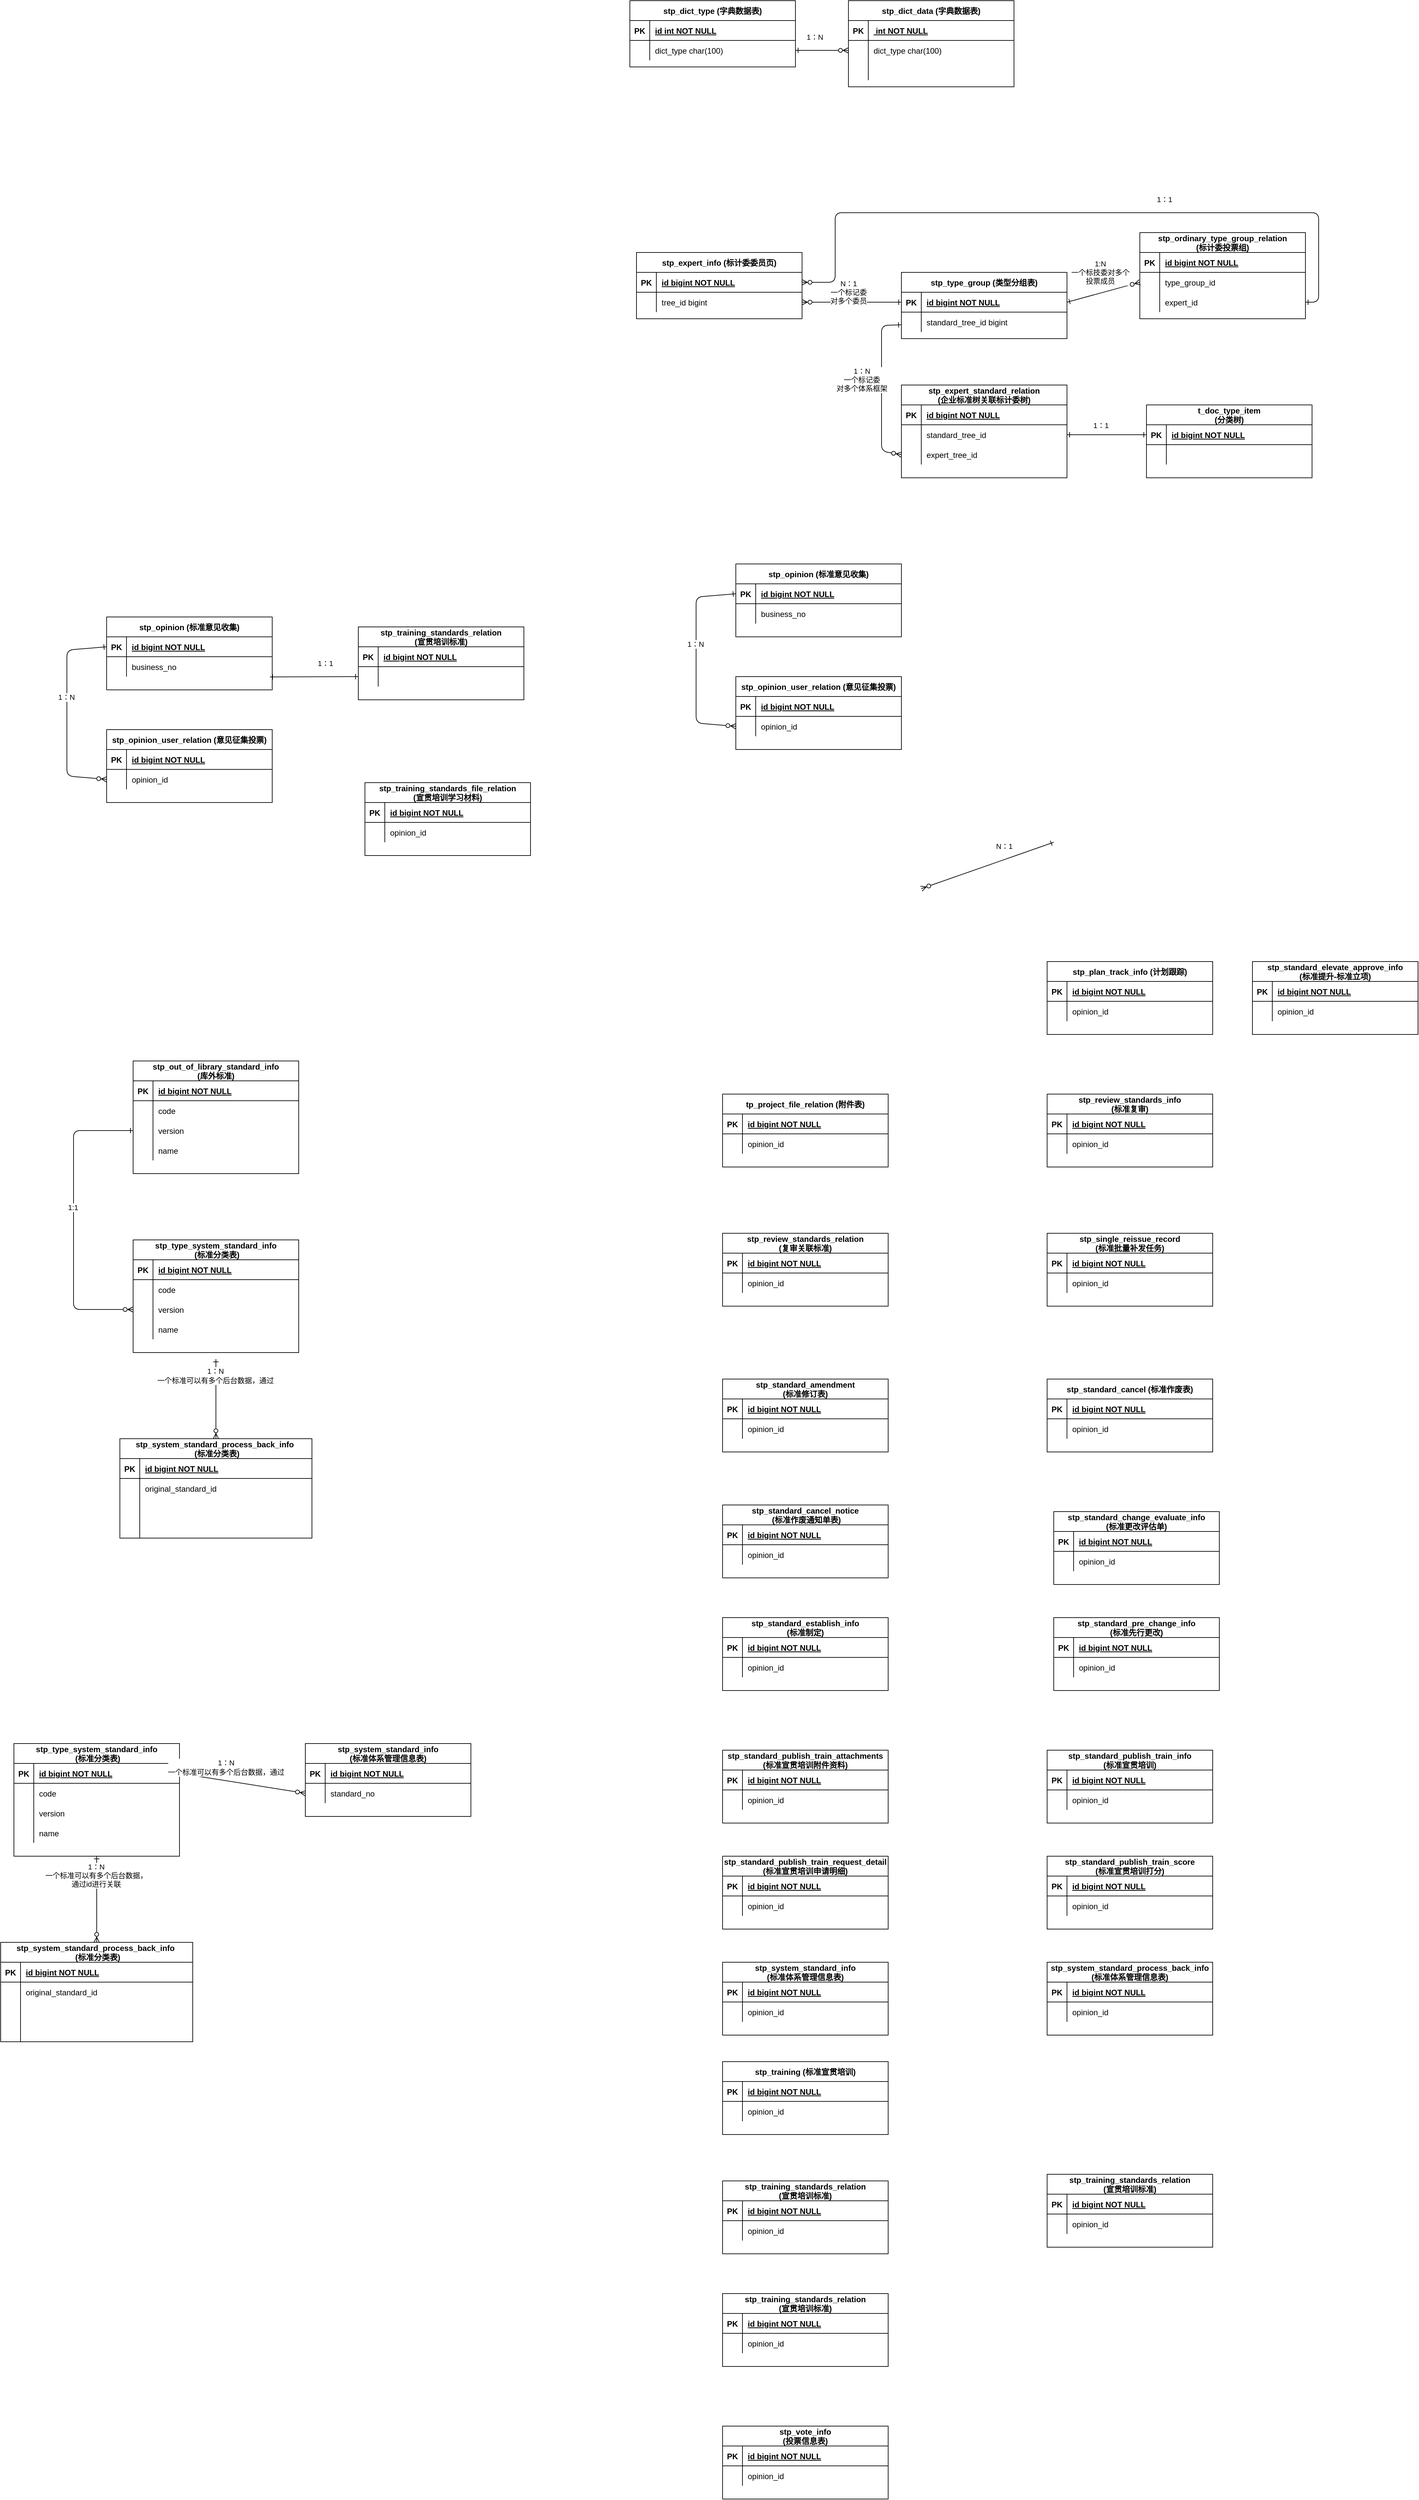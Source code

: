 <mxfile version="24.2.0" type="github">
  <diagram id="R2lEEEUBdFMjLlhIrx00" name="Page-1">
    <mxGraphModel dx="2935" dy="1755" grid="1" gridSize="10" guides="0" tooltips="1" connect="1" arrows="1" fold="1" page="1" pageScale="1" pageWidth="850" pageHeight="1100" math="0" shadow="0" extFonts="Permanent Marker^https://fonts.googleapis.com/css?family=Permanent+Marker">
      <root>
        <mxCell id="0" />
        <mxCell id="1" parent="0" />
        <mxCell id="C-vyLk0tnHw3VtMMgP7b-1" value="" style="edgeStyle=entityRelationEdgeStyle;endArrow=ERzeroToMany;startArrow=ERone;endFill=1;startFill=0;exitX=1;exitY=0.5;exitDx=0;exitDy=0;" parent="1" source="C-vyLk0tnHw3VtMMgP7b-27" target="C-vyLk0tnHw3VtMMgP7b-6" edge="1">
          <mxGeometry width="100" height="100" relative="1" as="geometry">
            <mxPoint x="220" y="480" as="sourcePoint" />
            <mxPoint x="320" y="380" as="targetPoint" />
          </mxGeometry>
        </mxCell>
        <mxCell id="DXjHTsPgzsVpZC67pU7m-1" value="1：N" style="edgeLabel;html=1;align=center;verticalAlign=middle;resizable=0;points=[];" vertex="1" connectable="0" parent="C-vyLk0tnHw3VtMMgP7b-1">
          <mxGeometry x="-0.256" relative="1" as="geometry">
            <mxPoint x="-1" y="-20" as="offset" />
          </mxGeometry>
        </mxCell>
        <mxCell id="C-vyLk0tnHw3VtMMgP7b-2" value="stp_dict_data (字典数据表)" style="shape=table;startSize=30;container=1;collapsible=1;childLayout=tableLayout;fixedRows=1;rowLines=0;fontStyle=1;align=center;resizeLast=1;" parent="1" vertex="1">
          <mxGeometry x="330" y="-120" width="250" height="130" as="geometry" />
        </mxCell>
        <mxCell id="C-vyLk0tnHw3VtMMgP7b-3" value="" style="shape=partialRectangle;collapsible=0;dropTarget=0;pointerEvents=0;fillColor=none;points=[[0,0.5],[1,0.5]];portConstraint=eastwest;top=0;left=0;right=0;bottom=1;" parent="C-vyLk0tnHw3VtMMgP7b-2" vertex="1">
          <mxGeometry y="30" width="250" height="30" as="geometry" />
        </mxCell>
        <mxCell id="C-vyLk0tnHw3VtMMgP7b-4" value="PK" style="shape=partialRectangle;overflow=hidden;connectable=0;fillColor=none;top=0;left=0;bottom=0;right=0;fontStyle=1;" parent="C-vyLk0tnHw3VtMMgP7b-3" vertex="1">
          <mxGeometry width="30" height="30" as="geometry">
            <mxRectangle width="30" height="30" as="alternateBounds" />
          </mxGeometry>
        </mxCell>
        <mxCell id="C-vyLk0tnHw3VtMMgP7b-5" value=" int NOT NULL " style="shape=partialRectangle;overflow=hidden;connectable=0;fillColor=none;top=0;left=0;bottom=0;right=0;align=left;spacingLeft=6;fontStyle=5;" parent="C-vyLk0tnHw3VtMMgP7b-3" vertex="1">
          <mxGeometry x="30" width="220" height="30" as="geometry">
            <mxRectangle width="220" height="30" as="alternateBounds" />
          </mxGeometry>
        </mxCell>
        <mxCell id="C-vyLk0tnHw3VtMMgP7b-6" value="" style="shape=partialRectangle;collapsible=0;dropTarget=0;pointerEvents=0;fillColor=none;points=[[0,0.5],[1,0.5]];portConstraint=eastwest;top=0;left=0;right=0;bottom=0;" parent="C-vyLk0tnHw3VtMMgP7b-2" vertex="1">
          <mxGeometry y="60" width="250" height="30" as="geometry" />
        </mxCell>
        <mxCell id="C-vyLk0tnHw3VtMMgP7b-7" value="" style="shape=partialRectangle;overflow=hidden;connectable=0;fillColor=none;top=0;left=0;bottom=0;right=0;" parent="C-vyLk0tnHw3VtMMgP7b-6" vertex="1">
          <mxGeometry width="30" height="30" as="geometry">
            <mxRectangle width="30" height="30" as="alternateBounds" />
          </mxGeometry>
        </mxCell>
        <mxCell id="C-vyLk0tnHw3VtMMgP7b-8" value="dict_type char(100) " style="shape=partialRectangle;overflow=hidden;connectable=0;fillColor=none;top=0;left=0;bottom=0;right=0;align=left;spacingLeft=6;" parent="C-vyLk0tnHw3VtMMgP7b-6" vertex="1">
          <mxGeometry x="30" width="220" height="30" as="geometry">
            <mxRectangle width="220" height="30" as="alternateBounds" />
          </mxGeometry>
        </mxCell>
        <mxCell id="C-vyLk0tnHw3VtMMgP7b-9" value="" style="shape=partialRectangle;collapsible=0;dropTarget=0;pointerEvents=0;fillColor=none;points=[[0,0.5],[1,0.5]];portConstraint=eastwest;top=0;left=0;right=0;bottom=0;" parent="C-vyLk0tnHw3VtMMgP7b-2" vertex="1">
          <mxGeometry y="90" width="250" height="30" as="geometry" />
        </mxCell>
        <mxCell id="C-vyLk0tnHw3VtMMgP7b-10" value="" style="shape=partialRectangle;overflow=hidden;connectable=0;fillColor=none;top=0;left=0;bottom=0;right=0;" parent="C-vyLk0tnHw3VtMMgP7b-9" vertex="1">
          <mxGeometry width="30" height="30" as="geometry">
            <mxRectangle width="30" height="30" as="alternateBounds" />
          </mxGeometry>
        </mxCell>
        <mxCell id="C-vyLk0tnHw3VtMMgP7b-11" value="" style="shape=partialRectangle;overflow=hidden;connectable=0;fillColor=none;top=0;left=0;bottom=0;right=0;align=left;spacingLeft=6;" parent="C-vyLk0tnHw3VtMMgP7b-9" vertex="1">
          <mxGeometry x="30" width="220" height="30" as="geometry">
            <mxRectangle width="220" height="30" as="alternateBounds" />
          </mxGeometry>
        </mxCell>
        <mxCell id="C-vyLk0tnHw3VtMMgP7b-23" value="stp_dict_type (字典数据表)" style="shape=table;startSize=30;container=1;collapsible=1;childLayout=tableLayout;fixedRows=1;rowLines=0;fontStyle=1;align=center;resizeLast=1;" parent="1" vertex="1">
          <mxGeometry y="-120" width="250" height="100" as="geometry" />
        </mxCell>
        <mxCell id="C-vyLk0tnHw3VtMMgP7b-24" value="" style="shape=partialRectangle;collapsible=0;dropTarget=0;pointerEvents=0;fillColor=none;points=[[0,0.5],[1,0.5]];portConstraint=eastwest;top=0;left=0;right=0;bottom=1;" parent="C-vyLk0tnHw3VtMMgP7b-23" vertex="1">
          <mxGeometry y="30" width="250" height="30" as="geometry" />
        </mxCell>
        <mxCell id="C-vyLk0tnHw3VtMMgP7b-25" value="PK" style="shape=partialRectangle;overflow=hidden;connectable=0;fillColor=none;top=0;left=0;bottom=0;right=0;fontStyle=1;" parent="C-vyLk0tnHw3VtMMgP7b-24" vertex="1">
          <mxGeometry width="30" height="30" as="geometry">
            <mxRectangle width="30" height="30" as="alternateBounds" />
          </mxGeometry>
        </mxCell>
        <mxCell id="C-vyLk0tnHw3VtMMgP7b-26" value="id int NOT NULL " style="shape=partialRectangle;overflow=hidden;connectable=0;fillColor=none;top=0;left=0;bottom=0;right=0;align=left;spacingLeft=6;fontStyle=5;" parent="C-vyLk0tnHw3VtMMgP7b-24" vertex="1">
          <mxGeometry x="30" width="220" height="30" as="geometry">
            <mxRectangle width="220" height="30" as="alternateBounds" />
          </mxGeometry>
        </mxCell>
        <mxCell id="C-vyLk0tnHw3VtMMgP7b-27" value="" style="shape=partialRectangle;collapsible=0;dropTarget=0;pointerEvents=0;fillColor=none;points=[[0,0.5],[1,0.5]];portConstraint=eastwest;top=0;left=0;right=0;bottom=0;" parent="C-vyLk0tnHw3VtMMgP7b-23" vertex="1">
          <mxGeometry y="60" width="250" height="30" as="geometry" />
        </mxCell>
        <mxCell id="C-vyLk0tnHw3VtMMgP7b-28" value="" style="shape=partialRectangle;overflow=hidden;connectable=0;fillColor=none;top=0;left=0;bottom=0;right=0;" parent="C-vyLk0tnHw3VtMMgP7b-27" vertex="1">
          <mxGeometry width="30" height="30" as="geometry">
            <mxRectangle width="30" height="30" as="alternateBounds" />
          </mxGeometry>
        </mxCell>
        <mxCell id="C-vyLk0tnHw3VtMMgP7b-29" value="dict_type char(100) " style="shape=partialRectangle;overflow=hidden;connectable=0;fillColor=none;top=0;left=0;bottom=0;right=0;align=left;spacingLeft=6;" parent="C-vyLk0tnHw3VtMMgP7b-27" vertex="1">
          <mxGeometry x="30" width="220" height="30" as="geometry">
            <mxRectangle width="220" height="30" as="alternateBounds" />
          </mxGeometry>
        </mxCell>
        <mxCell id="DXjHTsPgzsVpZC67pU7m-2" value="stp_expert_info (标计委委员页)" style="shape=table;startSize=30;container=1;collapsible=1;childLayout=tableLayout;fixedRows=1;rowLines=0;fontStyle=1;align=center;resizeLast=1;" vertex="1" parent="1">
          <mxGeometry x="10" y="260" width="250" height="100" as="geometry" />
        </mxCell>
        <mxCell id="DXjHTsPgzsVpZC67pU7m-3" value="" style="shape=partialRectangle;collapsible=0;dropTarget=0;pointerEvents=0;fillColor=none;points=[[0,0.5],[1,0.5]];portConstraint=eastwest;top=0;left=0;right=0;bottom=1;" vertex="1" parent="DXjHTsPgzsVpZC67pU7m-2">
          <mxGeometry y="30" width="250" height="30" as="geometry" />
        </mxCell>
        <mxCell id="DXjHTsPgzsVpZC67pU7m-4" value="PK" style="shape=partialRectangle;overflow=hidden;connectable=0;fillColor=none;top=0;left=0;bottom=0;right=0;fontStyle=1;" vertex="1" parent="DXjHTsPgzsVpZC67pU7m-3">
          <mxGeometry width="30" height="30" as="geometry">
            <mxRectangle width="30" height="30" as="alternateBounds" />
          </mxGeometry>
        </mxCell>
        <mxCell id="DXjHTsPgzsVpZC67pU7m-5" value="id bigint NOT NULL " style="shape=partialRectangle;overflow=hidden;connectable=0;fillColor=none;top=0;left=0;bottom=0;right=0;align=left;spacingLeft=6;fontStyle=5;" vertex="1" parent="DXjHTsPgzsVpZC67pU7m-3">
          <mxGeometry x="30" width="220" height="30" as="geometry">
            <mxRectangle width="220" height="30" as="alternateBounds" />
          </mxGeometry>
        </mxCell>
        <mxCell id="DXjHTsPgzsVpZC67pU7m-6" value="" style="shape=partialRectangle;collapsible=0;dropTarget=0;pointerEvents=0;fillColor=none;points=[[0,0.5],[1,0.5]];portConstraint=eastwest;top=0;left=0;right=0;bottom=0;" vertex="1" parent="DXjHTsPgzsVpZC67pU7m-2">
          <mxGeometry y="60" width="250" height="30" as="geometry" />
        </mxCell>
        <mxCell id="DXjHTsPgzsVpZC67pU7m-7" value="" style="shape=partialRectangle;overflow=hidden;connectable=0;fillColor=none;top=0;left=0;bottom=0;right=0;" vertex="1" parent="DXjHTsPgzsVpZC67pU7m-6">
          <mxGeometry width="30" height="30" as="geometry">
            <mxRectangle width="30" height="30" as="alternateBounds" />
          </mxGeometry>
        </mxCell>
        <mxCell id="DXjHTsPgzsVpZC67pU7m-8" value="tree_id bigint" style="shape=partialRectangle;overflow=hidden;connectable=0;fillColor=none;top=0;left=0;bottom=0;right=0;align=left;spacingLeft=6;" vertex="1" parent="DXjHTsPgzsVpZC67pU7m-6">
          <mxGeometry x="30" width="220" height="30" as="geometry">
            <mxRectangle width="220" height="30" as="alternateBounds" />
          </mxGeometry>
        </mxCell>
        <mxCell id="DXjHTsPgzsVpZC67pU7m-9" value="stp_type_group (类型分组表)" style="shape=table;startSize=30;container=1;collapsible=1;childLayout=tableLayout;fixedRows=1;rowLines=0;fontStyle=1;align=center;resizeLast=1;" vertex="1" parent="1">
          <mxGeometry x="410" y="290" width="250" height="100" as="geometry" />
        </mxCell>
        <mxCell id="DXjHTsPgzsVpZC67pU7m-10" value="" style="shape=partialRectangle;collapsible=0;dropTarget=0;pointerEvents=0;fillColor=none;points=[[0,0.5],[1,0.5]];portConstraint=eastwest;top=0;left=0;right=0;bottom=1;" vertex="1" parent="DXjHTsPgzsVpZC67pU7m-9">
          <mxGeometry y="30" width="250" height="30" as="geometry" />
        </mxCell>
        <mxCell id="DXjHTsPgzsVpZC67pU7m-11" value="PK" style="shape=partialRectangle;overflow=hidden;connectable=0;fillColor=none;top=0;left=0;bottom=0;right=0;fontStyle=1;" vertex="1" parent="DXjHTsPgzsVpZC67pU7m-10">
          <mxGeometry width="30" height="30" as="geometry">
            <mxRectangle width="30" height="30" as="alternateBounds" />
          </mxGeometry>
        </mxCell>
        <mxCell id="DXjHTsPgzsVpZC67pU7m-12" value="id bigint NOT NULL " style="shape=partialRectangle;overflow=hidden;connectable=0;fillColor=none;top=0;left=0;bottom=0;right=0;align=left;spacingLeft=6;fontStyle=5;" vertex="1" parent="DXjHTsPgzsVpZC67pU7m-10">
          <mxGeometry x="30" width="220" height="30" as="geometry">
            <mxRectangle width="220" height="30" as="alternateBounds" />
          </mxGeometry>
        </mxCell>
        <mxCell id="DXjHTsPgzsVpZC67pU7m-13" value="" style="shape=partialRectangle;collapsible=0;dropTarget=0;pointerEvents=0;fillColor=none;points=[[0,0.5],[1,0.5]];portConstraint=eastwest;top=0;left=0;right=0;bottom=0;" vertex="1" parent="DXjHTsPgzsVpZC67pU7m-9">
          <mxGeometry y="60" width="250" height="30" as="geometry" />
        </mxCell>
        <mxCell id="DXjHTsPgzsVpZC67pU7m-14" value="" style="shape=partialRectangle;overflow=hidden;connectable=0;fillColor=none;top=0;left=0;bottom=0;right=0;" vertex="1" parent="DXjHTsPgzsVpZC67pU7m-13">
          <mxGeometry width="30" height="30" as="geometry">
            <mxRectangle width="30" height="30" as="alternateBounds" />
          </mxGeometry>
        </mxCell>
        <mxCell id="DXjHTsPgzsVpZC67pU7m-15" value="standard_tree_id bigint" style="shape=partialRectangle;overflow=hidden;connectable=0;fillColor=none;top=0;left=0;bottom=0;right=0;align=left;spacingLeft=6;" vertex="1" parent="DXjHTsPgzsVpZC67pU7m-13">
          <mxGeometry x="30" width="220" height="30" as="geometry">
            <mxRectangle width="220" height="30" as="alternateBounds" />
          </mxGeometry>
        </mxCell>
        <mxCell id="DXjHTsPgzsVpZC67pU7m-17" value="" style="edgeStyle=entityRelationEdgeStyle;endArrow=ERzeroToMany;startArrow=ERone;endFill=0;startFill=0;exitX=0;exitY=0.5;exitDx=0;exitDy=0;entryX=1;entryY=0.5;entryDx=0;entryDy=0;" edge="1" parent="1" source="DXjHTsPgzsVpZC67pU7m-10" target="DXjHTsPgzsVpZC67pU7m-6">
          <mxGeometry width="100" height="100" relative="1" as="geometry">
            <mxPoint x="290" y="380" as="sourcePoint" />
            <mxPoint x="370" y="380" as="targetPoint" />
          </mxGeometry>
        </mxCell>
        <mxCell id="DXjHTsPgzsVpZC67pU7m-18" value="N：1&lt;div&gt;一个标记委&lt;/div&gt;&lt;div&gt;对多个委员&lt;/div&gt;" style="edgeLabel;html=1;align=center;verticalAlign=middle;resizable=0;points=[];" vertex="1" connectable="0" parent="DXjHTsPgzsVpZC67pU7m-17">
          <mxGeometry x="-0.256" relative="1" as="geometry">
            <mxPoint x="-24" y="-15" as="offset" />
          </mxGeometry>
        </mxCell>
        <mxCell id="DXjHTsPgzsVpZC67pU7m-19" value="stp_expert_standard_relation&#xa;(企业标准树关联标计委树)" style="shape=table;startSize=30;container=1;collapsible=1;childLayout=tableLayout;fixedRows=1;rowLines=0;fontStyle=1;align=center;resizeLast=1;" vertex="1" parent="1">
          <mxGeometry x="410" y="460" width="250" height="140" as="geometry" />
        </mxCell>
        <mxCell id="DXjHTsPgzsVpZC67pU7m-20" value="" style="shape=partialRectangle;collapsible=0;dropTarget=0;pointerEvents=0;fillColor=none;points=[[0,0.5],[1,0.5]];portConstraint=eastwest;top=0;left=0;right=0;bottom=1;" vertex="1" parent="DXjHTsPgzsVpZC67pU7m-19">
          <mxGeometry y="30" width="250" height="30" as="geometry" />
        </mxCell>
        <mxCell id="DXjHTsPgzsVpZC67pU7m-21" value="PK" style="shape=partialRectangle;overflow=hidden;connectable=0;fillColor=none;top=0;left=0;bottom=0;right=0;fontStyle=1;" vertex="1" parent="DXjHTsPgzsVpZC67pU7m-20">
          <mxGeometry width="30" height="30" as="geometry">
            <mxRectangle width="30" height="30" as="alternateBounds" />
          </mxGeometry>
        </mxCell>
        <mxCell id="DXjHTsPgzsVpZC67pU7m-22" value="id bigint NOT NULL " style="shape=partialRectangle;overflow=hidden;connectable=0;fillColor=none;top=0;left=0;bottom=0;right=0;align=left;spacingLeft=6;fontStyle=5;" vertex="1" parent="DXjHTsPgzsVpZC67pU7m-20">
          <mxGeometry x="30" width="220" height="30" as="geometry">
            <mxRectangle width="220" height="30" as="alternateBounds" />
          </mxGeometry>
        </mxCell>
        <mxCell id="DXjHTsPgzsVpZC67pU7m-44" value="" style="shape=partialRectangle;collapsible=0;dropTarget=0;pointerEvents=0;fillColor=none;points=[[0,0.5],[1,0.5]];portConstraint=eastwest;top=0;left=0;right=0;bottom=0;" vertex="1" parent="DXjHTsPgzsVpZC67pU7m-19">
          <mxGeometry y="60" width="250" height="30" as="geometry" />
        </mxCell>
        <mxCell id="DXjHTsPgzsVpZC67pU7m-45" value="" style="shape=partialRectangle;overflow=hidden;connectable=0;fillColor=none;top=0;left=0;bottom=0;right=0;" vertex="1" parent="DXjHTsPgzsVpZC67pU7m-44">
          <mxGeometry width="30" height="30" as="geometry">
            <mxRectangle width="30" height="30" as="alternateBounds" />
          </mxGeometry>
        </mxCell>
        <mxCell id="DXjHTsPgzsVpZC67pU7m-46" value="standard_tree_id" style="shape=partialRectangle;overflow=hidden;connectable=0;fillColor=none;top=0;left=0;bottom=0;right=0;align=left;spacingLeft=6;" vertex="1" parent="DXjHTsPgzsVpZC67pU7m-44">
          <mxGeometry x="30" width="220" height="30" as="geometry">
            <mxRectangle width="220" height="30" as="alternateBounds" />
          </mxGeometry>
        </mxCell>
        <mxCell id="DXjHTsPgzsVpZC67pU7m-23" value="" style="shape=partialRectangle;collapsible=0;dropTarget=0;pointerEvents=0;fillColor=none;points=[[0,0.5],[1,0.5]];portConstraint=eastwest;top=0;left=0;right=0;bottom=0;" vertex="1" parent="DXjHTsPgzsVpZC67pU7m-19">
          <mxGeometry y="90" width="250" height="30" as="geometry" />
        </mxCell>
        <mxCell id="DXjHTsPgzsVpZC67pU7m-24" value="" style="shape=partialRectangle;overflow=hidden;connectable=0;fillColor=none;top=0;left=0;bottom=0;right=0;" vertex="1" parent="DXjHTsPgzsVpZC67pU7m-23">
          <mxGeometry width="30" height="30" as="geometry">
            <mxRectangle width="30" height="30" as="alternateBounds" />
          </mxGeometry>
        </mxCell>
        <mxCell id="DXjHTsPgzsVpZC67pU7m-25" value="expert_tree_id" style="shape=partialRectangle;overflow=hidden;connectable=0;fillColor=none;top=0;left=0;bottom=0;right=0;align=left;spacingLeft=6;" vertex="1" parent="DXjHTsPgzsVpZC67pU7m-23">
          <mxGeometry x="30" width="220" height="30" as="geometry">
            <mxRectangle width="220" height="30" as="alternateBounds" />
          </mxGeometry>
        </mxCell>
        <mxCell id="DXjHTsPgzsVpZC67pU7m-34" value="" style="endArrow=ERzeroToMany;startArrow=ERone;endFill=1;startFill=0;entryX=0;entryY=0.5;entryDx=0;entryDy=0;exitX=-0.001;exitY=0.639;exitDx=0;exitDy=0;exitPerimeter=0;" edge="1" parent="1" source="DXjHTsPgzsVpZC67pU7m-13" target="DXjHTsPgzsVpZC67pU7m-23">
          <mxGeometry width="100" height="100" relative="1" as="geometry">
            <mxPoint x="330" y="370" as="sourcePoint" />
            <mxPoint x="390" y="530" as="targetPoint" />
            <Array as="points">
              <mxPoint x="380" y="370" />
              <mxPoint x="380" y="440" />
              <mxPoint x="380" y="560" />
            </Array>
          </mxGeometry>
        </mxCell>
        <mxCell id="DXjHTsPgzsVpZC67pU7m-35" value="1：N&lt;div&gt;一个标记委&lt;/div&gt;&lt;div&gt;对多个体系框架&lt;/div&gt;" style="edgeLabel;html=1;align=center;verticalAlign=middle;resizable=0;points=[];" vertex="1" connectable="0" parent="DXjHTsPgzsVpZC67pU7m-34">
          <mxGeometry x="-0.256" relative="1" as="geometry">
            <mxPoint x="-30" y="19" as="offset" />
          </mxGeometry>
        </mxCell>
        <mxCell id="DXjHTsPgzsVpZC67pU7m-37" value="t_doc_type_item&#xa;(分类树)" style="shape=table;startSize=30;container=1;collapsible=1;childLayout=tableLayout;fixedRows=1;rowLines=0;fontStyle=1;align=center;resizeLast=1;" vertex="1" parent="1">
          <mxGeometry x="780" y="490" width="250" height="110" as="geometry" />
        </mxCell>
        <mxCell id="DXjHTsPgzsVpZC67pU7m-38" value="" style="shape=partialRectangle;collapsible=0;dropTarget=0;pointerEvents=0;fillColor=none;points=[[0,0.5],[1,0.5]];portConstraint=eastwest;top=0;left=0;right=0;bottom=1;" vertex="1" parent="DXjHTsPgzsVpZC67pU7m-37">
          <mxGeometry y="30" width="250" height="30" as="geometry" />
        </mxCell>
        <mxCell id="DXjHTsPgzsVpZC67pU7m-39" value="PK" style="shape=partialRectangle;overflow=hidden;connectable=0;fillColor=none;top=0;left=0;bottom=0;right=0;fontStyle=1;" vertex="1" parent="DXjHTsPgzsVpZC67pU7m-38">
          <mxGeometry width="30" height="30" as="geometry">
            <mxRectangle width="30" height="30" as="alternateBounds" />
          </mxGeometry>
        </mxCell>
        <mxCell id="DXjHTsPgzsVpZC67pU7m-40" value="id bigint NOT NULL " style="shape=partialRectangle;overflow=hidden;connectable=0;fillColor=none;top=0;left=0;bottom=0;right=0;align=left;spacingLeft=6;fontStyle=5;" vertex="1" parent="DXjHTsPgzsVpZC67pU7m-38">
          <mxGeometry x="30" width="220" height="30" as="geometry">
            <mxRectangle width="220" height="30" as="alternateBounds" />
          </mxGeometry>
        </mxCell>
        <mxCell id="DXjHTsPgzsVpZC67pU7m-41" value="" style="shape=partialRectangle;collapsible=0;dropTarget=0;pointerEvents=0;fillColor=none;points=[[0,0.5],[1,0.5]];portConstraint=eastwest;top=0;left=0;right=0;bottom=0;" vertex="1" parent="DXjHTsPgzsVpZC67pU7m-37">
          <mxGeometry y="60" width="250" height="30" as="geometry" />
        </mxCell>
        <mxCell id="DXjHTsPgzsVpZC67pU7m-42" value="" style="shape=partialRectangle;overflow=hidden;connectable=0;fillColor=none;top=0;left=0;bottom=0;right=0;" vertex="1" parent="DXjHTsPgzsVpZC67pU7m-41">
          <mxGeometry width="30" height="30" as="geometry">
            <mxRectangle width="30" height="30" as="alternateBounds" />
          </mxGeometry>
        </mxCell>
        <mxCell id="DXjHTsPgzsVpZC67pU7m-43" value="" style="shape=partialRectangle;overflow=hidden;connectable=0;fillColor=none;top=0;left=0;bottom=0;right=0;align=left;spacingLeft=6;" vertex="1" parent="DXjHTsPgzsVpZC67pU7m-41">
          <mxGeometry x="30" width="220" height="30" as="geometry">
            <mxRectangle width="220" height="30" as="alternateBounds" />
          </mxGeometry>
        </mxCell>
        <mxCell id="DXjHTsPgzsVpZC67pU7m-52" value="" style="endArrow=ERzeroToMany;startArrow=ERone;endFill=0;startFill=0;" edge="1" parent="1">
          <mxGeometry width="100" height="100" relative="1" as="geometry">
            <mxPoint x="640" y="1150" as="sourcePoint" />
            <mxPoint x="440" y="1220" as="targetPoint" />
          </mxGeometry>
        </mxCell>
        <mxCell id="DXjHTsPgzsVpZC67pU7m-53" value="N：1" style="edgeLabel;html=1;align=center;verticalAlign=middle;resizable=0;points=[];" vertex="1" connectable="0" parent="DXjHTsPgzsVpZC67pU7m-52">
          <mxGeometry x="-0.256" relative="1" as="geometry">
            <mxPoint x="-1" y="-20" as="offset" />
          </mxGeometry>
        </mxCell>
        <mxCell id="DXjHTsPgzsVpZC67pU7m-54" value="" style="endArrow=ERone;startArrow=ERone;endFill=0;startFill=0;entryX=1;entryY=0.5;entryDx=0;entryDy=0;" edge="1" parent="1" source="DXjHTsPgzsVpZC67pU7m-38" target="DXjHTsPgzsVpZC67pU7m-44">
          <mxGeometry width="100" height="100" relative="1" as="geometry">
            <mxPoint x="780.0" y="562.5" as="sourcePoint" />
            <mxPoint x="660" y="567.5" as="targetPoint" />
          </mxGeometry>
        </mxCell>
        <mxCell id="DXjHTsPgzsVpZC67pU7m-55" value="1：1" style="edgeLabel;html=1;align=center;verticalAlign=middle;resizable=0;points=[];" vertex="1" connectable="0" parent="DXjHTsPgzsVpZC67pU7m-54">
          <mxGeometry x="-0.256" relative="1" as="geometry">
            <mxPoint x="-25" y="-14" as="offset" />
          </mxGeometry>
        </mxCell>
        <mxCell id="DXjHTsPgzsVpZC67pU7m-57" value="stp_opinion (标准意见收集)" style="shape=table;startSize=30;container=1;collapsible=1;childLayout=tableLayout;fixedRows=1;rowLines=0;fontStyle=1;align=center;resizeLast=1;" vertex="1" parent="1">
          <mxGeometry x="160" y="730" width="250" height="110" as="geometry" />
        </mxCell>
        <mxCell id="DXjHTsPgzsVpZC67pU7m-58" value="" style="shape=partialRectangle;collapsible=0;dropTarget=0;pointerEvents=0;fillColor=none;points=[[0,0.5],[1,0.5]];portConstraint=eastwest;top=0;left=0;right=0;bottom=1;" vertex="1" parent="DXjHTsPgzsVpZC67pU7m-57">
          <mxGeometry y="30" width="250" height="30" as="geometry" />
        </mxCell>
        <mxCell id="DXjHTsPgzsVpZC67pU7m-59" value="PK" style="shape=partialRectangle;overflow=hidden;connectable=0;fillColor=none;top=0;left=0;bottom=0;right=0;fontStyle=1;" vertex="1" parent="DXjHTsPgzsVpZC67pU7m-58">
          <mxGeometry width="30" height="30" as="geometry">
            <mxRectangle width="30" height="30" as="alternateBounds" />
          </mxGeometry>
        </mxCell>
        <mxCell id="DXjHTsPgzsVpZC67pU7m-60" value="id bigint NOT NULL " style="shape=partialRectangle;overflow=hidden;connectable=0;fillColor=none;top=0;left=0;bottom=0;right=0;align=left;spacingLeft=6;fontStyle=5;" vertex="1" parent="DXjHTsPgzsVpZC67pU7m-58">
          <mxGeometry x="30" width="220" height="30" as="geometry">
            <mxRectangle width="220" height="30" as="alternateBounds" />
          </mxGeometry>
        </mxCell>
        <mxCell id="DXjHTsPgzsVpZC67pU7m-61" value="" style="shape=partialRectangle;collapsible=0;dropTarget=0;pointerEvents=0;fillColor=none;points=[[0,0.5],[1,0.5]];portConstraint=eastwest;top=0;left=0;right=0;bottom=0;" vertex="1" parent="DXjHTsPgzsVpZC67pU7m-57">
          <mxGeometry y="60" width="250" height="30" as="geometry" />
        </mxCell>
        <mxCell id="DXjHTsPgzsVpZC67pU7m-62" value="" style="shape=partialRectangle;overflow=hidden;connectable=0;fillColor=none;top=0;left=0;bottom=0;right=0;" vertex="1" parent="DXjHTsPgzsVpZC67pU7m-61">
          <mxGeometry width="30" height="30" as="geometry">
            <mxRectangle width="30" height="30" as="alternateBounds" />
          </mxGeometry>
        </mxCell>
        <mxCell id="DXjHTsPgzsVpZC67pU7m-63" value="business_no" style="shape=partialRectangle;overflow=hidden;connectable=0;fillColor=none;top=0;left=0;bottom=0;right=0;align=left;spacingLeft=6;" vertex="1" parent="DXjHTsPgzsVpZC67pU7m-61">
          <mxGeometry x="30" width="220" height="30" as="geometry">
            <mxRectangle width="220" height="30" as="alternateBounds" />
          </mxGeometry>
        </mxCell>
        <mxCell id="DXjHTsPgzsVpZC67pU7m-64" value="stp_opinion_user_relation (意见征集投票)" style="shape=table;startSize=30;container=1;collapsible=1;childLayout=tableLayout;fixedRows=1;rowLines=0;fontStyle=1;align=center;resizeLast=1;" vertex="1" parent="1">
          <mxGeometry x="160" y="900" width="250" height="110" as="geometry" />
        </mxCell>
        <mxCell id="DXjHTsPgzsVpZC67pU7m-65" value="" style="shape=partialRectangle;collapsible=0;dropTarget=0;pointerEvents=0;fillColor=none;points=[[0,0.5],[1,0.5]];portConstraint=eastwest;top=0;left=0;right=0;bottom=1;" vertex="1" parent="DXjHTsPgzsVpZC67pU7m-64">
          <mxGeometry y="30" width="250" height="30" as="geometry" />
        </mxCell>
        <mxCell id="DXjHTsPgzsVpZC67pU7m-66" value="PK" style="shape=partialRectangle;overflow=hidden;connectable=0;fillColor=none;top=0;left=0;bottom=0;right=0;fontStyle=1;" vertex="1" parent="DXjHTsPgzsVpZC67pU7m-65">
          <mxGeometry width="30" height="30" as="geometry">
            <mxRectangle width="30" height="30" as="alternateBounds" />
          </mxGeometry>
        </mxCell>
        <mxCell id="DXjHTsPgzsVpZC67pU7m-67" value="id bigint NOT NULL " style="shape=partialRectangle;overflow=hidden;connectable=0;fillColor=none;top=0;left=0;bottom=0;right=0;align=left;spacingLeft=6;fontStyle=5;" vertex="1" parent="DXjHTsPgzsVpZC67pU7m-65">
          <mxGeometry x="30" width="220" height="30" as="geometry">
            <mxRectangle width="220" height="30" as="alternateBounds" />
          </mxGeometry>
        </mxCell>
        <mxCell id="DXjHTsPgzsVpZC67pU7m-68" value="" style="shape=partialRectangle;collapsible=0;dropTarget=0;pointerEvents=0;fillColor=none;points=[[0,0.5],[1,0.5]];portConstraint=eastwest;top=0;left=0;right=0;bottom=0;" vertex="1" parent="DXjHTsPgzsVpZC67pU7m-64">
          <mxGeometry y="60" width="250" height="30" as="geometry" />
        </mxCell>
        <mxCell id="DXjHTsPgzsVpZC67pU7m-69" value="" style="shape=partialRectangle;overflow=hidden;connectable=0;fillColor=none;top=0;left=0;bottom=0;right=0;" vertex="1" parent="DXjHTsPgzsVpZC67pU7m-68">
          <mxGeometry width="30" height="30" as="geometry">
            <mxRectangle width="30" height="30" as="alternateBounds" />
          </mxGeometry>
        </mxCell>
        <mxCell id="DXjHTsPgzsVpZC67pU7m-70" value="opinion_id" style="shape=partialRectangle;overflow=hidden;connectable=0;fillColor=none;top=0;left=0;bottom=0;right=0;align=left;spacingLeft=6;" vertex="1" parent="DXjHTsPgzsVpZC67pU7m-68">
          <mxGeometry x="30" width="220" height="30" as="geometry">
            <mxRectangle width="220" height="30" as="alternateBounds" />
          </mxGeometry>
        </mxCell>
        <mxCell id="DXjHTsPgzsVpZC67pU7m-71" value="" style="endArrow=ERzeroToMany;startArrow=ERone;endFill=0;startFill=0;exitX=0;exitY=0.5;exitDx=0;exitDy=0;entryX=0;entryY=0.5;entryDx=0;entryDy=0;" edge="1" parent="1" source="DXjHTsPgzsVpZC67pU7m-58" target="DXjHTsPgzsVpZC67pU7m-68">
          <mxGeometry width="100" height="100" relative="1" as="geometry">
            <mxPoint x="220" y="860" as="sourcePoint" />
            <mxPoint x="20" y="930" as="targetPoint" />
            <Array as="points">
              <mxPoint x="100" y="780" />
              <mxPoint x="100" y="880" />
              <mxPoint x="100" y="970" />
            </Array>
          </mxGeometry>
        </mxCell>
        <mxCell id="DXjHTsPgzsVpZC67pU7m-72" value="1：N" style="edgeLabel;html=1;align=center;verticalAlign=middle;resizable=0;points=[];" vertex="1" connectable="0" parent="DXjHTsPgzsVpZC67pU7m-71">
          <mxGeometry x="-0.256" relative="1" as="geometry">
            <mxPoint x="-1" y="15" as="offset" />
          </mxGeometry>
        </mxCell>
        <mxCell id="DXjHTsPgzsVpZC67pU7m-73" value="stp_ordinary_type_group_relation&#xa;(标计委投票组)" style="shape=table;startSize=30;container=1;collapsible=1;childLayout=tableLayout;fixedRows=1;rowLines=0;fontStyle=1;align=center;resizeLast=1;" vertex="1" parent="1">
          <mxGeometry x="770" y="230" width="250" height="130" as="geometry" />
        </mxCell>
        <mxCell id="DXjHTsPgzsVpZC67pU7m-74" value="" style="shape=partialRectangle;collapsible=0;dropTarget=0;pointerEvents=0;fillColor=none;points=[[0,0.5],[1,0.5]];portConstraint=eastwest;top=0;left=0;right=0;bottom=1;" vertex="1" parent="DXjHTsPgzsVpZC67pU7m-73">
          <mxGeometry y="30" width="250" height="30" as="geometry" />
        </mxCell>
        <mxCell id="DXjHTsPgzsVpZC67pU7m-75" value="PK" style="shape=partialRectangle;overflow=hidden;connectable=0;fillColor=none;top=0;left=0;bottom=0;right=0;fontStyle=1;" vertex="1" parent="DXjHTsPgzsVpZC67pU7m-74">
          <mxGeometry width="30" height="30" as="geometry">
            <mxRectangle width="30" height="30" as="alternateBounds" />
          </mxGeometry>
        </mxCell>
        <mxCell id="DXjHTsPgzsVpZC67pU7m-76" value="id bigint NOT NULL " style="shape=partialRectangle;overflow=hidden;connectable=0;fillColor=none;top=0;left=0;bottom=0;right=0;align=left;spacingLeft=6;fontStyle=5;" vertex="1" parent="DXjHTsPgzsVpZC67pU7m-74">
          <mxGeometry x="30" width="220" height="30" as="geometry">
            <mxRectangle width="220" height="30" as="alternateBounds" />
          </mxGeometry>
        </mxCell>
        <mxCell id="DXjHTsPgzsVpZC67pU7m-80" value="" style="shape=partialRectangle;collapsible=0;dropTarget=0;pointerEvents=0;fillColor=none;points=[[0,0.5],[1,0.5]];portConstraint=eastwest;top=0;left=0;right=0;bottom=0;" vertex="1" parent="DXjHTsPgzsVpZC67pU7m-73">
          <mxGeometry y="60" width="250" height="30" as="geometry" />
        </mxCell>
        <mxCell id="DXjHTsPgzsVpZC67pU7m-81" value="" style="shape=partialRectangle;overflow=hidden;connectable=0;fillColor=none;top=0;left=0;bottom=0;right=0;" vertex="1" parent="DXjHTsPgzsVpZC67pU7m-80">
          <mxGeometry width="30" height="30" as="geometry">
            <mxRectangle width="30" height="30" as="alternateBounds" />
          </mxGeometry>
        </mxCell>
        <mxCell id="DXjHTsPgzsVpZC67pU7m-82" value="type_group_id" style="shape=partialRectangle;overflow=hidden;connectable=0;fillColor=none;top=0;left=0;bottom=0;right=0;align=left;spacingLeft=6;" vertex="1" parent="DXjHTsPgzsVpZC67pU7m-80">
          <mxGeometry x="30" width="220" height="30" as="geometry">
            <mxRectangle width="220" height="30" as="alternateBounds" />
          </mxGeometry>
        </mxCell>
        <mxCell id="DXjHTsPgzsVpZC67pU7m-77" value="" style="shape=partialRectangle;collapsible=0;dropTarget=0;pointerEvents=0;fillColor=none;points=[[0,0.5],[1,0.5]];portConstraint=eastwest;top=0;left=0;right=0;bottom=0;" vertex="1" parent="DXjHTsPgzsVpZC67pU7m-73">
          <mxGeometry y="90" width="250" height="30" as="geometry" />
        </mxCell>
        <mxCell id="DXjHTsPgzsVpZC67pU7m-78" value="" style="shape=partialRectangle;overflow=hidden;connectable=0;fillColor=none;top=0;left=0;bottom=0;right=0;" vertex="1" parent="DXjHTsPgzsVpZC67pU7m-77">
          <mxGeometry width="30" height="30" as="geometry">
            <mxRectangle width="30" height="30" as="alternateBounds" />
          </mxGeometry>
        </mxCell>
        <mxCell id="DXjHTsPgzsVpZC67pU7m-79" value="expert_id" style="shape=partialRectangle;overflow=hidden;connectable=0;fillColor=none;top=0;left=0;bottom=0;right=0;align=left;spacingLeft=6;" vertex="1" parent="DXjHTsPgzsVpZC67pU7m-77">
          <mxGeometry x="30" width="220" height="30" as="geometry">
            <mxRectangle width="220" height="30" as="alternateBounds" />
          </mxGeometry>
        </mxCell>
        <mxCell id="DXjHTsPgzsVpZC67pU7m-85" value="" style="endArrow=ERone;startArrow=ERzeroToMany;endFill=0;startFill=0;exitX=0;exitY=0.5;exitDx=0;exitDy=0;" edge="1" parent="1" source="DXjHTsPgzsVpZC67pU7m-80">
          <mxGeometry width="100" height="100" relative="1" as="geometry">
            <mxPoint x="700" y="130" as="sourcePoint" />
            <mxPoint x="660" y="335" as="targetPoint" />
          </mxGeometry>
        </mxCell>
        <mxCell id="DXjHTsPgzsVpZC67pU7m-86" value="1:N&lt;div&gt;一个标技委对多个&lt;/div&gt;&lt;div&gt;投票成员&lt;/div&gt;" style="edgeLabel;html=1;align=center;verticalAlign=middle;resizable=0;points=[];" vertex="1" connectable="0" parent="DXjHTsPgzsVpZC67pU7m-85">
          <mxGeometry x="-0.256" relative="1" as="geometry">
            <mxPoint x="-19" y="-26" as="offset" />
          </mxGeometry>
        </mxCell>
        <mxCell id="DXjHTsPgzsVpZC67pU7m-87" value="" style="endArrow=ERzeroToMany;startArrow=ERone;endFill=0;startFill=0;exitX=1;exitY=0.5;exitDx=0;exitDy=0;entryX=1;entryY=0.5;entryDx=0;entryDy=0;" edge="1" parent="1" source="DXjHTsPgzsVpZC67pU7m-77" target="DXjHTsPgzsVpZC67pU7m-3">
          <mxGeometry width="100" height="100" relative="1" as="geometry">
            <mxPoint x="890" y="100" as="sourcePoint" />
            <mxPoint x="690" y="170" as="targetPoint" />
            <Array as="points">
              <mxPoint x="1040" y="335" />
              <mxPoint x="1040" y="200" />
              <mxPoint x="680" y="200" />
              <mxPoint x="310" y="200" />
              <mxPoint x="310" y="305" />
            </Array>
          </mxGeometry>
        </mxCell>
        <mxCell id="DXjHTsPgzsVpZC67pU7m-88" value="1：1" style="edgeLabel;html=1;align=center;verticalAlign=middle;resizable=0;points=[];" vertex="1" connectable="0" parent="DXjHTsPgzsVpZC67pU7m-87">
          <mxGeometry x="-0.256" relative="1" as="geometry">
            <mxPoint x="-1" y="-20" as="offset" />
          </mxGeometry>
        </mxCell>
        <mxCell id="DXjHTsPgzsVpZC67pU7m-89" value="stp_out_of_library_standard_info&#xa;(库外标准)" style="shape=table;startSize=30;container=1;collapsible=1;childLayout=tableLayout;fixedRows=1;rowLines=0;fontStyle=1;align=center;resizeLast=1;" vertex="1" parent="1">
          <mxGeometry x="-750" y="1480" width="250" height="170" as="geometry" />
        </mxCell>
        <mxCell id="DXjHTsPgzsVpZC67pU7m-90" value="" style="shape=partialRectangle;collapsible=0;dropTarget=0;pointerEvents=0;fillColor=none;points=[[0,0.5],[1,0.5]];portConstraint=eastwest;top=0;left=0;right=0;bottom=1;" vertex="1" parent="DXjHTsPgzsVpZC67pU7m-89">
          <mxGeometry y="30" width="250" height="30" as="geometry" />
        </mxCell>
        <mxCell id="DXjHTsPgzsVpZC67pU7m-91" value="PK" style="shape=partialRectangle;overflow=hidden;connectable=0;fillColor=none;top=0;left=0;bottom=0;right=0;fontStyle=1;" vertex="1" parent="DXjHTsPgzsVpZC67pU7m-90">
          <mxGeometry width="30" height="30" as="geometry">
            <mxRectangle width="30" height="30" as="alternateBounds" />
          </mxGeometry>
        </mxCell>
        <mxCell id="DXjHTsPgzsVpZC67pU7m-92" value="id bigint NOT NULL " style="shape=partialRectangle;overflow=hidden;connectable=0;fillColor=none;top=0;left=0;bottom=0;right=0;align=left;spacingLeft=6;fontStyle=5;" vertex="1" parent="DXjHTsPgzsVpZC67pU7m-90">
          <mxGeometry x="30" width="220" height="30" as="geometry">
            <mxRectangle width="220" height="30" as="alternateBounds" />
          </mxGeometry>
        </mxCell>
        <mxCell id="DXjHTsPgzsVpZC67pU7m-305" value="" style="shape=partialRectangle;collapsible=0;dropTarget=0;pointerEvents=0;fillColor=none;points=[[0,0.5],[1,0.5]];portConstraint=eastwest;top=0;left=0;right=0;bottom=0;" vertex="1" parent="DXjHTsPgzsVpZC67pU7m-89">
          <mxGeometry y="60" width="250" height="30" as="geometry" />
        </mxCell>
        <mxCell id="DXjHTsPgzsVpZC67pU7m-306" value="" style="shape=partialRectangle;overflow=hidden;connectable=0;fillColor=none;top=0;left=0;bottom=0;right=0;" vertex="1" parent="DXjHTsPgzsVpZC67pU7m-305">
          <mxGeometry width="30" height="30" as="geometry">
            <mxRectangle width="30" height="30" as="alternateBounds" />
          </mxGeometry>
        </mxCell>
        <mxCell id="DXjHTsPgzsVpZC67pU7m-307" value="code" style="shape=partialRectangle;overflow=hidden;connectable=0;fillColor=none;top=0;left=0;bottom=0;right=0;align=left;spacingLeft=6;" vertex="1" parent="DXjHTsPgzsVpZC67pU7m-305">
          <mxGeometry x="30" width="220" height="30" as="geometry">
            <mxRectangle width="220" height="30" as="alternateBounds" />
          </mxGeometry>
        </mxCell>
        <mxCell id="DXjHTsPgzsVpZC67pU7m-308" value="" style="shape=partialRectangle;collapsible=0;dropTarget=0;pointerEvents=0;fillColor=none;points=[[0,0.5],[1,0.5]];portConstraint=eastwest;top=0;left=0;right=0;bottom=0;" vertex="1" parent="DXjHTsPgzsVpZC67pU7m-89">
          <mxGeometry y="90" width="250" height="30" as="geometry" />
        </mxCell>
        <mxCell id="DXjHTsPgzsVpZC67pU7m-309" value="" style="shape=partialRectangle;overflow=hidden;connectable=0;fillColor=none;top=0;left=0;bottom=0;right=0;" vertex="1" parent="DXjHTsPgzsVpZC67pU7m-308">
          <mxGeometry width="30" height="30" as="geometry">
            <mxRectangle width="30" height="30" as="alternateBounds" />
          </mxGeometry>
        </mxCell>
        <mxCell id="DXjHTsPgzsVpZC67pU7m-310" value="version" style="shape=partialRectangle;overflow=hidden;connectable=0;fillColor=none;top=0;left=0;bottom=0;right=0;align=left;spacingLeft=6;" vertex="1" parent="DXjHTsPgzsVpZC67pU7m-308">
          <mxGeometry x="30" width="220" height="30" as="geometry">
            <mxRectangle width="220" height="30" as="alternateBounds" />
          </mxGeometry>
        </mxCell>
        <mxCell id="DXjHTsPgzsVpZC67pU7m-93" value="" style="shape=partialRectangle;collapsible=0;dropTarget=0;pointerEvents=0;fillColor=none;points=[[0,0.5],[1,0.5]];portConstraint=eastwest;top=0;left=0;right=0;bottom=0;" vertex="1" parent="DXjHTsPgzsVpZC67pU7m-89">
          <mxGeometry y="120" width="250" height="30" as="geometry" />
        </mxCell>
        <mxCell id="DXjHTsPgzsVpZC67pU7m-94" value="" style="shape=partialRectangle;overflow=hidden;connectable=0;fillColor=none;top=0;left=0;bottom=0;right=0;" vertex="1" parent="DXjHTsPgzsVpZC67pU7m-93">
          <mxGeometry width="30" height="30" as="geometry">
            <mxRectangle width="30" height="30" as="alternateBounds" />
          </mxGeometry>
        </mxCell>
        <mxCell id="DXjHTsPgzsVpZC67pU7m-95" value="name" style="shape=partialRectangle;overflow=hidden;connectable=0;fillColor=none;top=0;left=0;bottom=0;right=0;align=left;spacingLeft=6;" vertex="1" parent="DXjHTsPgzsVpZC67pU7m-93">
          <mxGeometry x="30" width="220" height="30" as="geometry">
            <mxRectangle width="220" height="30" as="alternateBounds" />
          </mxGeometry>
        </mxCell>
        <mxCell id="DXjHTsPgzsVpZC67pU7m-96" value="stp_plan_track_info (计划跟踪)" style="shape=table;startSize=30;container=1;collapsible=1;childLayout=tableLayout;fixedRows=1;rowLines=0;fontStyle=1;align=center;resizeLast=1;" vertex="1" parent="1">
          <mxGeometry x="630" y="1330" width="250" height="110" as="geometry" />
        </mxCell>
        <mxCell id="DXjHTsPgzsVpZC67pU7m-97" value="" style="shape=partialRectangle;collapsible=0;dropTarget=0;pointerEvents=0;fillColor=none;points=[[0,0.5],[1,0.5]];portConstraint=eastwest;top=0;left=0;right=0;bottom=1;" vertex="1" parent="DXjHTsPgzsVpZC67pU7m-96">
          <mxGeometry y="30" width="250" height="30" as="geometry" />
        </mxCell>
        <mxCell id="DXjHTsPgzsVpZC67pU7m-98" value="PK" style="shape=partialRectangle;overflow=hidden;connectable=0;fillColor=none;top=0;left=0;bottom=0;right=0;fontStyle=1;" vertex="1" parent="DXjHTsPgzsVpZC67pU7m-97">
          <mxGeometry width="30" height="30" as="geometry">
            <mxRectangle width="30" height="30" as="alternateBounds" />
          </mxGeometry>
        </mxCell>
        <mxCell id="DXjHTsPgzsVpZC67pU7m-99" value="id bigint NOT NULL " style="shape=partialRectangle;overflow=hidden;connectable=0;fillColor=none;top=0;left=0;bottom=0;right=0;align=left;spacingLeft=6;fontStyle=5;" vertex="1" parent="DXjHTsPgzsVpZC67pU7m-97">
          <mxGeometry x="30" width="220" height="30" as="geometry">
            <mxRectangle width="220" height="30" as="alternateBounds" />
          </mxGeometry>
        </mxCell>
        <mxCell id="DXjHTsPgzsVpZC67pU7m-100" value="" style="shape=partialRectangle;collapsible=0;dropTarget=0;pointerEvents=0;fillColor=none;points=[[0,0.5],[1,0.5]];portConstraint=eastwest;top=0;left=0;right=0;bottom=0;" vertex="1" parent="DXjHTsPgzsVpZC67pU7m-96">
          <mxGeometry y="60" width="250" height="30" as="geometry" />
        </mxCell>
        <mxCell id="DXjHTsPgzsVpZC67pU7m-101" value="" style="shape=partialRectangle;overflow=hidden;connectable=0;fillColor=none;top=0;left=0;bottom=0;right=0;" vertex="1" parent="DXjHTsPgzsVpZC67pU7m-100">
          <mxGeometry width="30" height="30" as="geometry">
            <mxRectangle width="30" height="30" as="alternateBounds" />
          </mxGeometry>
        </mxCell>
        <mxCell id="DXjHTsPgzsVpZC67pU7m-102" value="opinion_id" style="shape=partialRectangle;overflow=hidden;connectable=0;fillColor=none;top=0;left=0;bottom=0;right=0;align=left;spacingLeft=6;" vertex="1" parent="DXjHTsPgzsVpZC67pU7m-100">
          <mxGeometry x="30" width="220" height="30" as="geometry">
            <mxRectangle width="220" height="30" as="alternateBounds" />
          </mxGeometry>
        </mxCell>
        <mxCell id="DXjHTsPgzsVpZC67pU7m-103" value="tp_project_file_relation (附件表)" style="shape=table;startSize=30;container=1;collapsible=1;childLayout=tableLayout;fixedRows=1;rowLines=0;fontStyle=1;align=center;resizeLast=1;" vertex="1" parent="1">
          <mxGeometry x="140" y="1530" width="250" height="110" as="geometry" />
        </mxCell>
        <mxCell id="DXjHTsPgzsVpZC67pU7m-104" value="" style="shape=partialRectangle;collapsible=0;dropTarget=0;pointerEvents=0;fillColor=none;points=[[0,0.5],[1,0.5]];portConstraint=eastwest;top=0;left=0;right=0;bottom=1;" vertex="1" parent="DXjHTsPgzsVpZC67pU7m-103">
          <mxGeometry y="30" width="250" height="30" as="geometry" />
        </mxCell>
        <mxCell id="DXjHTsPgzsVpZC67pU7m-105" value="PK" style="shape=partialRectangle;overflow=hidden;connectable=0;fillColor=none;top=0;left=0;bottom=0;right=0;fontStyle=1;" vertex="1" parent="DXjHTsPgzsVpZC67pU7m-104">
          <mxGeometry width="30" height="30" as="geometry">
            <mxRectangle width="30" height="30" as="alternateBounds" />
          </mxGeometry>
        </mxCell>
        <mxCell id="DXjHTsPgzsVpZC67pU7m-106" value="id bigint NOT NULL " style="shape=partialRectangle;overflow=hidden;connectable=0;fillColor=none;top=0;left=0;bottom=0;right=0;align=left;spacingLeft=6;fontStyle=5;" vertex="1" parent="DXjHTsPgzsVpZC67pU7m-104">
          <mxGeometry x="30" width="220" height="30" as="geometry">
            <mxRectangle width="220" height="30" as="alternateBounds" />
          </mxGeometry>
        </mxCell>
        <mxCell id="DXjHTsPgzsVpZC67pU7m-107" value="" style="shape=partialRectangle;collapsible=0;dropTarget=0;pointerEvents=0;fillColor=none;points=[[0,0.5],[1,0.5]];portConstraint=eastwest;top=0;left=0;right=0;bottom=0;" vertex="1" parent="DXjHTsPgzsVpZC67pU7m-103">
          <mxGeometry y="60" width="250" height="30" as="geometry" />
        </mxCell>
        <mxCell id="DXjHTsPgzsVpZC67pU7m-108" value="" style="shape=partialRectangle;overflow=hidden;connectable=0;fillColor=none;top=0;left=0;bottom=0;right=0;" vertex="1" parent="DXjHTsPgzsVpZC67pU7m-107">
          <mxGeometry width="30" height="30" as="geometry">
            <mxRectangle width="30" height="30" as="alternateBounds" />
          </mxGeometry>
        </mxCell>
        <mxCell id="DXjHTsPgzsVpZC67pU7m-109" value="opinion_id" style="shape=partialRectangle;overflow=hidden;connectable=0;fillColor=none;top=0;left=0;bottom=0;right=0;align=left;spacingLeft=6;" vertex="1" parent="DXjHTsPgzsVpZC67pU7m-107">
          <mxGeometry x="30" width="220" height="30" as="geometry">
            <mxRectangle width="220" height="30" as="alternateBounds" />
          </mxGeometry>
        </mxCell>
        <mxCell id="DXjHTsPgzsVpZC67pU7m-110" value="stp_review_standards_info&#xa;(标准复审)" style="shape=table;startSize=30;container=1;collapsible=1;childLayout=tableLayout;fixedRows=1;rowLines=0;fontStyle=1;align=center;resizeLast=1;" vertex="1" parent="1">
          <mxGeometry x="630" y="1530" width="250" height="110" as="geometry" />
        </mxCell>
        <mxCell id="DXjHTsPgzsVpZC67pU7m-111" value="" style="shape=partialRectangle;collapsible=0;dropTarget=0;pointerEvents=0;fillColor=none;points=[[0,0.5],[1,0.5]];portConstraint=eastwest;top=0;left=0;right=0;bottom=1;" vertex="1" parent="DXjHTsPgzsVpZC67pU7m-110">
          <mxGeometry y="30" width="250" height="30" as="geometry" />
        </mxCell>
        <mxCell id="DXjHTsPgzsVpZC67pU7m-112" value="PK" style="shape=partialRectangle;overflow=hidden;connectable=0;fillColor=none;top=0;left=0;bottom=0;right=0;fontStyle=1;" vertex="1" parent="DXjHTsPgzsVpZC67pU7m-111">
          <mxGeometry width="30" height="30" as="geometry">
            <mxRectangle width="30" height="30" as="alternateBounds" />
          </mxGeometry>
        </mxCell>
        <mxCell id="DXjHTsPgzsVpZC67pU7m-113" value="id bigint NOT NULL " style="shape=partialRectangle;overflow=hidden;connectable=0;fillColor=none;top=0;left=0;bottom=0;right=0;align=left;spacingLeft=6;fontStyle=5;" vertex="1" parent="DXjHTsPgzsVpZC67pU7m-111">
          <mxGeometry x="30" width="220" height="30" as="geometry">
            <mxRectangle width="220" height="30" as="alternateBounds" />
          </mxGeometry>
        </mxCell>
        <mxCell id="DXjHTsPgzsVpZC67pU7m-114" value="" style="shape=partialRectangle;collapsible=0;dropTarget=0;pointerEvents=0;fillColor=none;points=[[0,0.5],[1,0.5]];portConstraint=eastwest;top=0;left=0;right=0;bottom=0;" vertex="1" parent="DXjHTsPgzsVpZC67pU7m-110">
          <mxGeometry y="60" width="250" height="30" as="geometry" />
        </mxCell>
        <mxCell id="DXjHTsPgzsVpZC67pU7m-115" value="" style="shape=partialRectangle;overflow=hidden;connectable=0;fillColor=none;top=0;left=0;bottom=0;right=0;" vertex="1" parent="DXjHTsPgzsVpZC67pU7m-114">
          <mxGeometry width="30" height="30" as="geometry">
            <mxRectangle width="30" height="30" as="alternateBounds" />
          </mxGeometry>
        </mxCell>
        <mxCell id="DXjHTsPgzsVpZC67pU7m-116" value="opinion_id" style="shape=partialRectangle;overflow=hidden;connectable=0;fillColor=none;top=0;left=0;bottom=0;right=0;align=left;spacingLeft=6;" vertex="1" parent="DXjHTsPgzsVpZC67pU7m-114">
          <mxGeometry x="30" width="220" height="30" as="geometry">
            <mxRectangle width="220" height="30" as="alternateBounds" />
          </mxGeometry>
        </mxCell>
        <mxCell id="DXjHTsPgzsVpZC67pU7m-117" value="stp_review_standards_relation&#xa;(复审关联标准)" style="shape=table;startSize=30;container=1;collapsible=1;childLayout=tableLayout;fixedRows=1;rowLines=0;fontStyle=1;align=center;resizeLast=1;" vertex="1" parent="1">
          <mxGeometry x="140" y="1740" width="250" height="110" as="geometry" />
        </mxCell>
        <mxCell id="DXjHTsPgzsVpZC67pU7m-118" value="" style="shape=partialRectangle;collapsible=0;dropTarget=0;pointerEvents=0;fillColor=none;points=[[0,0.5],[1,0.5]];portConstraint=eastwest;top=0;left=0;right=0;bottom=1;" vertex="1" parent="DXjHTsPgzsVpZC67pU7m-117">
          <mxGeometry y="30" width="250" height="30" as="geometry" />
        </mxCell>
        <mxCell id="DXjHTsPgzsVpZC67pU7m-119" value="PK" style="shape=partialRectangle;overflow=hidden;connectable=0;fillColor=none;top=0;left=0;bottom=0;right=0;fontStyle=1;" vertex="1" parent="DXjHTsPgzsVpZC67pU7m-118">
          <mxGeometry width="30" height="30" as="geometry">
            <mxRectangle width="30" height="30" as="alternateBounds" />
          </mxGeometry>
        </mxCell>
        <mxCell id="DXjHTsPgzsVpZC67pU7m-120" value="id bigint NOT NULL " style="shape=partialRectangle;overflow=hidden;connectable=0;fillColor=none;top=0;left=0;bottom=0;right=0;align=left;spacingLeft=6;fontStyle=5;" vertex="1" parent="DXjHTsPgzsVpZC67pU7m-118">
          <mxGeometry x="30" width="220" height="30" as="geometry">
            <mxRectangle width="220" height="30" as="alternateBounds" />
          </mxGeometry>
        </mxCell>
        <mxCell id="DXjHTsPgzsVpZC67pU7m-121" value="" style="shape=partialRectangle;collapsible=0;dropTarget=0;pointerEvents=0;fillColor=none;points=[[0,0.5],[1,0.5]];portConstraint=eastwest;top=0;left=0;right=0;bottom=0;" vertex="1" parent="DXjHTsPgzsVpZC67pU7m-117">
          <mxGeometry y="60" width="250" height="30" as="geometry" />
        </mxCell>
        <mxCell id="DXjHTsPgzsVpZC67pU7m-122" value="" style="shape=partialRectangle;overflow=hidden;connectable=0;fillColor=none;top=0;left=0;bottom=0;right=0;" vertex="1" parent="DXjHTsPgzsVpZC67pU7m-121">
          <mxGeometry width="30" height="30" as="geometry">
            <mxRectangle width="30" height="30" as="alternateBounds" />
          </mxGeometry>
        </mxCell>
        <mxCell id="DXjHTsPgzsVpZC67pU7m-123" value="opinion_id" style="shape=partialRectangle;overflow=hidden;connectable=0;fillColor=none;top=0;left=0;bottom=0;right=0;align=left;spacingLeft=6;" vertex="1" parent="DXjHTsPgzsVpZC67pU7m-121">
          <mxGeometry x="30" width="220" height="30" as="geometry">
            <mxRectangle width="220" height="30" as="alternateBounds" />
          </mxGeometry>
        </mxCell>
        <mxCell id="DXjHTsPgzsVpZC67pU7m-124" value="stp_single_reissue_record&#xa;(标准批量补发任务)" style="shape=table;startSize=30;container=1;collapsible=1;childLayout=tableLayout;fixedRows=1;rowLines=0;fontStyle=1;align=center;resizeLast=1;" vertex="1" parent="1">
          <mxGeometry x="630" y="1740" width="250" height="110" as="geometry" />
        </mxCell>
        <mxCell id="DXjHTsPgzsVpZC67pU7m-125" value="" style="shape=partialRectangle;collapsible=0;dropTarget=0;pointerEvents=0;fillColor=none;points=[[0,0.5],[1,0.5]];portConstraint=eastwest;top=0;left=0;right=0;bottom=1;" vertex="1" parent="DXjHTsPgzsVpZC67pU7m-124">
          <mxGeometry y="30" width="250" height="30" as="geometry" />
        </mxCell>
        <mxCell id="DXjHTsPgzsVpZC67pU7m-126" value="PK" style="shape=partialRectangle;overflow=hidden;connectable=0;fillColor=none;top=0;left=0;bottom=0;right=0;fontStyle=1;" vertex="1" parent="DXjHTsPgzsVpZC67pU7m-125">
          <mxGeometry width="30" height="30" as="geometry">
            <mxRectangle width="30" height="30" as="alternateBounds" />
          </mxGeometry>
        </mxCell>
        <mxCell id="DXjHTsPgzsVpZC67pU7m-127" value="id bigint NOT NULL " style="shape=partialRectangle;overflow=hidden;connectable=0;fillColor=none;top=0;left=0;bottom=0;right=0;align=left;spacingLeft=6;fontStyle=5;" vertex="1" parent="DXjHTsPgzsVpZC67pU7m-125">
          <mxGeometry x="30" width="220" height="30" as="geometry">
            <mxRectangle width="220" height="30" as="alternateBounds" />
          </mxGeometry>
        </mxCell>
        <mxCell id="DXjHTsPgzsVpZC67pU7m-128" value="" style="shape=partialRectangle;collapsible=0;dropTarget=0;pointerEvents=0;fillColor=none;points=[[0,0.5],[1,0.5]];portConstraint=eastwest;top=0;left=0;right=0;bottom=0;" vertex="1" parent="DXjHTsPgzsVpZC67pU7m-124">
          <mxGeometry y="60" width="250" height="30" as="geometry" />
        </mxCell>
        <mxCell id="DXjHTsPgzsVpZC67pU7m-129" value="" style="shape=partialRectangle;overflow=hidden;connectable=0;fillColor=none;top=0;left=0;bottom=0;right=0;" vertex="1" parent="DXjHTsPgzsVpZC67pU7m-128">
          <mxGeometry width="30" height="30" as="geometry">
            <mxRectangle width="30" height="30" as="alternateBounds" />
          </mxGeometry>
        </mxCell>
        <mxCell id="DXjHTsPgzsVpZC67pU7m-130" value="opinion_id" style="shape=partialRectangle;overflow=hidden;connectable=0;fillColor=none;top=0;left=0;bottom=0;right=0;align=left;spacingLeft=6;" vertex="1" parent="DXjHTsPgzsVpZC67pU7m-128">
          <mxGeometry x="30" width="220" height="30" as="geometry">
            <mxRectangle width="220" height="30" as="alternateBounds" />
          </mxGeometry>
        </mxCell>
        <mxCell id="DXjHTsPgzsVpZC67pU7m-131" value="stp_standard_amendment&#xa;(标准修订表)" style="shape=table;startSize=30;container=1;collapsible=1;childLayout=tableLayout;fixedRows=1;rowLines=0;fontStyle=1;align=center;resizeLast=1;" vertex="1" parent="1">
          <mxGeometry x="140" y="1960" width="250" height="110" as="geometry" />
        </mxCell>
        <mxCell id="DXjHTsPgzsVpZC67pU7m-132" value="" style="shape=partialRectangle;collapsible=0;dropTarget=0;pointerEvents=0;fillColor=none;points=[[0,0.5],[1,0.5]];portConstraint=eastwest;top=0;left=0;right=0;bottom=1;" vertex="1" parent="DXjHTsPgzsVpZC67pU7m-131">
          <mxGeometry y="30" width="250" height="30" as="geometry" />
        </mxCell>
        <mxCell id="DXjHTsPgzsVpZC67pU7m-133" value="PK" style="shape=partialRectangle;overflow=hidden;connectable=0;fillColor=none;top=0;left=0;bottom=0;right=0;fontStyle=1;" vertex="1" parent="DXjHTsPgzsVpZC67pU7m-132">
          <mxGeometry width="30" height="30" as="geometry">
            <mxRectangle width="30" height="30" as="alternateBounds" />
          </mxGeometry>
        </mxCell>
        <mxCell id="DXjHTsPgzsVpZC67pU7m-134" value="id bigint NOT NULL " style="shape=partialRectangle;overflow=hidden;connectable=0;fillColor=none;top=0;left=0;bottom=0;right=0;align=left;spacingLeft=6;fontStyle=5;" vertex="1" parent="DXjHTsPgzsVpZC67pU7m-132">
          <mxGeometry x="30" width="220" height="30" as="geometry">
            <mxRectangle width="220" height="30" as="alternateBounds" />
          </mxGeometry>
        </mxCell>
        <mxCell id="DXjHTsPgzsVpZC67pU7m-135" value="" style="shape=partialRectangle;collapsible=0;dropTarget=0;pointerEvents=0;fillColor=none;points=[[0,0.5],[1,0.5]];portConstraint=eastwest;top=0;left=0;right=0;bottom=0;" vertex="1" parent="DXjHTsPgzsVpZC67pU7m-131">
          <mxGeometry y="60" width="250" height="30" as="geometry" />
        </mxCell>
        <mxCell id="DXjHTsPgzsVpZC67pU7m-136" value="" style="shape=partialRectangle;overflow=hidden;connectable=0;fillColor=none;top=0;left=0;bottom=0;right=0;" vertex="1" parent="DXjHTsPgzsVpZC67pU7m-135">
          <mxGeometry width="30" height="30" as="geometry">
            <mxRectangle width="30" height="30" as="alternateBounds" />
          </mxGeometry>
        </mxCell>
        <mxCell id="DXjHTsPgzsVpZC67pU7m-137" value="opinion_id" style="shape=partialRectangle;overflow=hidden;connectable=0;fillColor=none;top=0;left=0;bottom=0;right=0;align=left;spacingLeft=6;" vertex="1" parent="DXjHTsPgzsVpZC67pU7m-135">
          <mxGeometry x="30" width="220" height="30" as="geometry">
            <mxRectangle width="220" height="30" as="alternateBounds" />
          </mxGeometry>
        </mxCell>
        <mxCell id="DXjHTsPgzsVpZC67pU7m-138" value="stp_standard_cancel (标准作废表)" style="shape=table;startSize=30;container=1;collapsible=1;childLayout=tableLayout;fixedRows=1;rowLines=0;fontStyle=1;align=center;resizeLast=1;" vertex="1" parent="1">
          <mxGeometry x="630" y="1960" width="250" height="110" as="geometry" />
        </mxCell>
        <mxCell id="DXjHTsPgzsVpZC67pU7m-139" value="" style="shape=partialRectangle;collapsible=0;dropTarget=0;pointerEvents=0;fillColor=none;points=[[0,0.5],[1,0.5]];portConstraint=eastwest;top=0;left=0;right=0;bottom=1;" vertex="1" parent="DXjHTsPgzsVpZC67pU7m-138">
          <mxGeometry y="30" width="250" height="30" as="geometry" />
        </mxCell>
        <mxCell id="DXjHTsPgzsVpZC67pU7m-140" value="PK" style="shape=partialRectangle;overflow=hidden;connectable=0;fillColor=none;top=0;left=0;bottom=0;right=0;fontStyle=1;" vertex="1" parent="DXjHTsPgzsVpZC67pU7m-139">
          <mxGeometry width="30" height="30" as="geometry">
            <mxRectangle width="30" height="30" as="alternateBounds" />
          </mxGeometry>
        </mxCell>
        <mxCell id="DXjHTsPgzsVpZC67pU7m-141" value="id bigint NOT NULL " style="shape=partialRectangle;overflow=hidden;connectable=0;fillColor=none;top=0;left=0;bottom=0;right=0;align=left;spacingLeft=6;fontStyle=5;" vertex="1" parent="DXjHTsPgzsVpZC67pU7m-139">
          <mxGeometry x="30" width="220" height="30" as="geometry">
            <mxRectangle width="220" height="30" as="alternateBounds" />
          </mxGeometry>
        </mxCell>
        <mxCell id="DXjHTsPgzsVpZC67pU7m-142" value="" style="shape=partialRectangle;collapsible=0;dropTarget=0;pointerEvents=0;fillColor=none;points=[[0,0.5],[1,0.5]];portConstraint=eastwest;top=0;left=0;right=0;bottom=0;" vertex="1" parent="DXjHTsPgzsVpZC67pU7m-138">
          <mxGeometry y="60" width="250" height="30" as="geometry" />
        </mxCell>
        <mxCell id="DXjHTsPgzsVpZC67pU7m-143" value="" style="shape=partialRectangle;overflow=hidden;connectable=0;fillColor=none;top=0;left=0;bottom=0;right=0;" vertex="1" parent="DXjHTsPgzsVpZC67pU7m-142">
          <mxGeometry width="30" height="30" as="geometry">
            <mxRectangle width="30" height="30" as="alternateBounds" />
          </mxGeometry>
        </mxCell>
        <mxCell id="DXjHTsPgzsVpZC67pU7m-144" value="opinion_id" style="shape=partialRectangle;overflow=hidden;connectable=0;fillColor=none;top=0;left=0;bottom=0;right=0;align=left;spacingLeft=6;" vertex="1" parent="DXjHTsPgzsVpZC67pU7m-142">
          <mxGeometry x="30" width="220" height="30" as="geometry">
            <mxRectangle width="220" height="30" as="alternateBounds" />
          </mxGeometry>
        </mxCell>
        <mxCell id="DXjHTsPgzsVpZC67pU7m-145" value="stp_standard_cancel_notice&#xa; (标准作废通知单表)" style="shape=table;startSize=30;container=1;collapsible=1;childLayout=tableLayout;fixedRows=1;rowLines=0;fontStyle=1;align=center;resizeLast=1;" vertex="1" parent="1">
          <mxGeometry x="140" y="2150" width="250" height="110" as="geometry" />
        </mxCell>
        <mxCell id="DXjHTsPgzsVpZC67pU7m-146" value="" style="shape=partialRectangle;collapsible=0;dropTarget=0;pointerEvents=0;fillColor=none;points=[[0,0.5],[1,0.5]];portConstraint=eastwest;top=0;left=0;right=0;bottom=1;" vertex="1" parent="DXjHTsPgzsVpZC67pU7m-145">
          <mxGeometry y="30" width="250" height="30" as="geometry" />
        </mxCell>
        <mxCell id="DXjHTsPgzsVpZC67pU7m-147" value="PK" style="shape=partialRectangle;overflow=hidden;connectable=0;fillColor=none;top=0;left=0;bottom=0;right=0;fontStyle=1;" vertex="1" parent="DXjHTsPgzsVpZC67pU7m-146">
          <mxGeometry width="30" height="30" as="geometry">
            <mxRectangle width="30" height="30" as="alternateBounds" />
          </mxGeometry>
        </mxCell>
        <mxCell id="DXjHTsPgzsVpZC67pU7m-148" value="id bigint NOT NULL " style="shape=partialRectangle;overflow=hidden;connectable=0;fillColor=none;top=0;left=0;bottom=0;right=0;align=left;spacingLeft=6;fontStyle=5;" vertex="1" parent="DXjHTsPgzsVpZC67pU7m-146">
          <mxGeometry x="30" width="220" height="30" as="geometry">
            <mxRectangle width="220" height="30" as="alternateBounds" />
          </mxGeometry>
        </mxCell>
        <mxCell id="DXjHTsPgzsVpZC67pU7m-149" value="" style="shape=partialRectangle;collapsible=0;dropTarget=0;pointerEvents=0;fillColor=none;points=[[0,0.5],[1,0.5]];portConstraint=eastwest;top=0;left=0;right=0;bottom=0;" vertex="1" parent="DXjHTsPgzsVpZC67pU7m-145">
          <mxGeometry y="60" width="250" height="30" as="geometry" />
        </mxCell>
        <mxCell id="DXjHTsPgzsVpZC67pU7m-150" value="" style="shape=partialRectangle;overflow=hidden;connectable=0;fillColor=none;top=0;left=0;bottom=0;right=0;" vertex="1" parent="DXjHTsPgzsVpZC67pU7m-149">
          <mxGeometry width="30" height="30" as="geometry">
            <mxRectangle width="30" height="30" as="alternateBounds" />
          </mxGeometry>
        </mxCell>
        <mxCell id="DXjHTsPgzsVpZC67pU7m-151" value="opinion_id" style="shape=partialRectangle;overflow=hidden;connectable=0;fillColor=none;top=0;left=0;bottom=0;right=0;align=left;spacingLeft=6;" vertex="1" parent="DXjHTsPgzsVpZC67pU7m-149">
          <mxGeometry x="30" width="220" height="30" as="geometry">
            <mxRectangle width="220" height="30" as="alternateBounds" />
          </mxGeometry>
        </mxCell>
        <mxCell id="DXjHTsPgzsVpZC67pU7m-152" value="stp_standard_change_evaluate_info&#xa;(标准更改评估单)" style="shape=table;startSize=30;container=1;collapsible=1;childLayout=tableLayout;fixedRows=1;rowLines=0;fontStyle=1;align=center;resizeLast=1;" vertex="1" parent="1">
          <mxGeometry x="640" y="2160" width="250" height="110" as="geometry" />
        </mxCell>
        <mxCell id="DXjHTsPgzsVpZC67pU7m-153" value="" style="shape=partialRectangle;collapsible=0;dropTarget=0;pointerEvents=0;fillColor=none;points=[[0,0.5],[1,0.5]];portConstraint=eastwest;top=0;left=0;right=0;bottom=1;" vertex="1" parent="DXjHTsPgzsVpZC67pU7m-152">
          <mxGeometry y="30" width="250" height="30" as="geometry" />
        </mxCell>
        <mxCell id="DXjHTsPgzsVpZC67pU7m-154" value="PK" style="shape=partialRectangle;overflow=hidden;connectable=0;fillColor=none;top=0;left=0;bottom=0;right=0;fontStyle=1;" vertex="1" parent="DXjHTsPgzsVpZC67pU7m-153">
          <mxGeometry width="30" height="30" as="geometry">
            <mxRectangle width="30" height="30" as="alternateBounds" />
          </mxGeometry>
        </mxCell>
        <mxCell id="DXjHTsPgzsVpZC67pU7m-155" value="id bigint NOT NULL " style="shape=partialRectangle;overflow=hidden;connectable=0;fillColor=none;top=0;left=0;bottom=0;right=0;align=left;spacingLeft=6;fontStyle=5;" vertex="1" parent="DXjHTsPgzsVpZC67pU7m-153">
          <mxGeometry x="30" width="220" height="30" as="geometry">
            <mxRectangle width="220" height="30" as="alternateBounds" />
          </mxGeometry>
        </mxCell>
        <mxCell id="DXjHTsPgzsVpZC67pU7m-156" value="" style="shape=partialRectangle;collapsible=0;dropTarget=0;pointerEvents=0;fillColor=none;points=[[0,0.5],[1,0.5]];portConstraint=eastwest;top=0;left=0;right=0;bottom=0;" vertex="1" parent="DXjHTsPgzsVpZC67pU7m-152">
          <mxGeometry y="60" width="250" height="30" as="geometry" />
        </mxCell>
        <mxCell id="DXjHTsPgzsVpZC67pU7m-157" value="" style="shape=partialRectangle;overflow=hidden;connectable=0;fillColor=none;top=0;left=0;bottom=0;right=0;" vertex="1" parent="DXjHTsPgzsVpZC67pU7m-156">
          <mxGeometry width="30" height="30" as="geometry">
            <mxRectangle width="30" height="30" as="alternateBounds" />
          </mxGeometry>
        </mxCell>
        <mxCell id="DXjHTsPgzsVpZC67pU7m-158" value="opinion_id" style="shape=partialRectangle;overflow=hidden;connectable=0;fillColor=none;top=0;left=0;bottom=0;right=0;align=left;spacingLeft=6;" vertex="1" parent="DXjHTsPgzsVpZC67pU7m-156">
          <mxGeometry x="30" width="220" height="30" as="geometry">
            <mxRectangle width="220" height="30" as="alternateBounds" />
          </mxGeometry>
        </mxCell>
        <mxCell id="DXjHTsPgzsVpZC67pU7m-159" value="stp_standard_elevate_approve_info&#xa;(标准提升-标准立项)" style="shape=table;startSize=30;container=1;collapsible=1;childLayout=tableLayout;fixedRows=1;rowLines=0;fontStyle=1;align=center;resizeLast=1;" vertex="1" parent="1">
          <mxGeometry x="940" y="1330" width="250" height="110" as="geometry" />
        </mxCell>
        <mxCell id="DXjHTsPgzsVpZC67pU7m-160" value="" style="shape=partialRectangle;collapsible=0;dropTarget=0;pointerEvents=0;fillColor=none;points=[[0,0.5],[1,0.5]];portConstraint=eastwest;top=0;left=0;right=0;bottom=1;" vertex="1" parent="DXjHTsPgzsVpZC67pU7m-159">
          <mxGeometry y="30" width="250" height="30" as="geometry" />
        </mxCell>
        <mxCell id="DXjHTsPgzsVpZC67pU7m-161" value="PK" style="shape=partialRectangle;overflow=hidden;connectable=0;fillColor=none;top=0;left=0;bottom=0;right=0;fontStyle=1;" vertex="1" parent="DXjHTsPgzsVpZC67pU7m-160">
          <mxGeometry width="30" height="30" as="geometry">
            <mxRectangle width="30" height="30" as="alternateBounds" />
          </mxGeometry>
        </mxCell>
        <mxCell id="DXjHTsPgzsVpZC67pU7m-162" value="id bigint NOT NULL " style="shape=partialRectangle;overflow=hidden;connectable=0;fillColor=none;top=0;left=0;bottom=0;right=0;align=left;spacingLeft=6;fontStyle=5;" vertex="1" parent="DXjHTsPgzsVpZC67pU7m-160">
          <mxGeometry x="30" width="220" height="30" as="geometry">
            <mxRectangle width="220" height="30" as="alternateBounds" />
          </mxGeometry>
        </mxCell>
        <mxCell id="DXjHTsPgzsVpZC67pU7m-163" value="" style="shape=partialRectangle;collapsible=0;dropTarget=0;pointerEvents=0;fillColor=none;points=[[0,0.5],[1,0.5]];portConstraint=eastwest;top=0;left=0;right=0;bottom=0;" vertex="1" parent="DXjHTsPgzsVpZC67pU7m-159">
          <mxGeometry y="60" width="250" height="30" as="geometry" />
        </mxCell>
        <mxCell id="DXjHTsPgzsVpZC67pU7m-164" value="" style="shape=partialRectangle;overflow=hidden;connectable=0;fillColor=none;top=0;left=0;bottom=0;right=0;" vertex="1" parent="DXjHTsPgzsVpZC67pU7m-163">
          <mxGeometry width="30" height="30" as="geometry">
            <mxRectangle width="30" height="30" as="alternateBounds" />
          </mxGeometry>
        </mxCell>
        <mxCell id="DXjHTsPgzsVpZC67pU7m-165" value="opinion_id" style="shape=partialRectangle;overflow=hidden;connectable=0;fillColor=none;top=0;left=0;bottom=0;right=0;align=left;spacingLeft=6;" vertex="1" parent="DXjHTsPgzsVpZC67pU7m-163">
          <mxGeometry x="30" width="220" height="30" as="geometry">
            <mxRectangle width="220" height="30" as="alternateBounds" />
          </mxGeometry>
        </mxCell>
        <mxCell id="DXjHTsPgzsVpZC67pU7m-166" value="stp_standard_establish_info&#xa;(标准制定)" style="shape=table;startSize=30;container=1;collapsible=1;childLayout=tableLayout;fixedRows=1;rowLines=0;fontStyle=1;align=center;resizeLast=1;" vertex="1" parent="1">
          <mxGeometry x="140" y="2320" width="250" height="110" as="geometry" />
        </mxCell>
        <mxCell id="DXjHTsPgzsVpZC67pU7m-167" value="" style="shape=partialRectangle;collapsible=0;dropTarget=0;pointerEvents=0;fillColor=none;points=[[0,0.5],[1,0.5]];portConstraint=eastwest;top=0;left=0;right=0;bottom=1;" vertex="1" parent="DXjHTsPgzsVpZC67pU7m-166">
          <mxGeometry y="30" width="250" height="30" as="geometry" />
        </mxCell>
        <mxCell id="DXjHTsPgzsVpZC67pU7m-168" value="PK" style="shape=partialRectangle;overflow=hidden;connectable=0;fillColor=none;top=0;left=0;bottom=0;right=0;fontStyle=1;" vertex="1" parent="DXjHTsPgzsVpZC67pU7m-167">
          <mxGeometry width="30" height="30" as="geometry">
            <mxRectangle width="30" height="30" as="alternateBounds" />
          </mxGeometry>
        </mxCell>
        <mxCell id="DXjHTsPgzsVpZC67pU7m-169" value="id bigint NOT NULL " style="shape=partialRectangle;overflow=hidden;connectable=0;fillColor=none;top=0;left=0;bottom=0;right=0;align=left;spacingLeft=6;fontStyle=5;" vertex="1" parent="DXjHTsPgzsVpZC67pU7m-167">
          <mxGeometry x="30" width="220" height="30" as="geometry">
            <mxRectangle width="220" height="30" as="alternateBounds" />
          </mxGeometry>
        </mxCell>
        <mxCell id="DXjHTsPgzsVpZC67pU7m-170" value="" style="shape=partialRectangle;collapsible=0;dropTarget=0;pointerEvents=0;fillColor=none;points=[[0,0.5],[1,0.5]];portConstraint=eastwest;top=0;left=0;right=0;bottom=0;" vertex="1" parent="DXjHTsPgzsVpZC67pU7m-166">
          <mxGeometry y="60" width="250" height="30" as="geometry" />
        </mxCell>
        <mxCell id="DXjHTsPgzsVpZC67pU7m-171" value="" style="shape=partialRectangle;overflow=hidden;connectable=0;fillColor=none;top=0;left=0;bottom=0;right=0;" vertex="1" parent="DXjHTsPgzsVpZC67pU7m-170">
          <mxGeometry width="30" height="30" as="geometry">
            <mxRectangle width="30" height="30" as="alternateBounds" />
          </mxGeometry>
        </mxCell>
        <mxCell id="DXjHTsPgzsVpZC67pU7m-172" value="opinion_id" style="shape=partialRectangle;overflow=hidden;connectable=0;fillColor=none;top=0;left=0;bottom=0;right=0;align=left;spacingLeft=6;" vertex="1" parent="DXjHTsPgzsVpZC67pU7m-170">
          <mxGeometry x="30" width="220" height="30" as="geometry">
            <mxRectangle width="220" height="30" as="alternateBounds" />
          </mxGeometry>
        </mxCell>
        <mxCell id="DXjHTsPgzsVpZC67pU7m-173" value="stp_standard_pre_change_info&#xa;(标准先行更改)" style="shape=table;startSize=30;container=1;collapsible=1;childLayout=tableLayout;fixedRows=1;rowLines=0;fontStyle=1;align=center;resizeLast=1;" vertex="1" parent="1">
          <mxGeometry x="640" y="2320" width="250" height="110" as="geometry" />
        </mxCell>
        <mxCell id="DXjHTsPgzsVpZC67pU7m-174" value="" style="shape=partialRectangle;collapsible=0;dropTarget=0;pointerEvents=0;fillColor=none;points=[[0,0.5],[1,0.5]];portConstraint=eastwest;top=0;left=0;right=0;bottom=1;" vertex="1" parent="DXjHTsPgzsVpZC67pU7m-173">
          <mxGeometry y="30" width="250" height="30" as="geometry" />
        </mxCell>
        <mxCell id="DXjHTsPgzsVpZC67pU7m-175" value="PK" style="shape=partialRectangle;overflow=hidden;connectable=0;fillColor=none;top=0;left=0;bottom=0;right=0;fontStyle=1;" vertex="1" parent="DXjHTsPgzsVpZC67pU7m-174">
          <mxGeometry width="30" height="30" as="geometry">
            <mxRectangle width="30" height="30" as="alternateBounds" />
          </mxGeometry>
        </mxCell>
        <mxCell id="DXjHTsPgzsVpZC67pU7m-176" value="id bigint NOT NULL " style="shape=partialRectangle;overflow=hidden;connectable=0;fillColor=none;top=0;left=0;bottom=0;right=0;align=left;spacingLeft=6;fontStyle=5;" vertex="1" parent="DXjHTsPgzsVpZC67pU7m-174">
          <mxGeometry x="30" width="220" height="30" as="geometry">
            <mxRectangle width="220" height="30" as="alternateBounds" />
          </mxGeometry>
        </mxCell>
        <mxCell id="DXjHTsPgzsVpZC67pU7m-177" value="" style="shape=partialRectangle;collapsible=0;dropTarget=0;pointerEvents=0;fillColor=none;points=[[0,0.5],[1,0.5]];portConstraint=eastwest;top=0;left=0;right=0;bottom=0;" vertex="1" parent="DXjHTsPgzsVpZC67pU7m-173">
          <mxGeometry y="60" width="250" height="30" as="geometry" />
        </mxCell>
        <mxCell id="DXjHTsPgzsVpZC67pU7m-178" value="" style="shape=partialRectangle;overflow=hidden;connectable=0;fillColor=none;top=0;left=0;bottom=0;right=0;" vertex="1" parent="DXjHTsPgzsVpZC67pU7m-177">
          <mxGeometry width="30" height="30" as="geometry">
            <mxRectangle width="30" height="30" as="alternateBounds" />
          </mxGeometry>
        </mxCell>
        <mxCell id="DXjHTsPgzsVpZC67pU7m-179" value="opinion_id" style="shape=partialRectangle;overflow=hidden;connectable=0;fillColor=none;top=0;left=0;bottom=0;right=0;align=left;spacingLeft=6;" vertex="1" parent="DXjHTsPgzsVpZC67pU7m-177">
          <mxGeometry x="30" width="220" height="30" as="geometry">
            <mxRectangle width="220" height="30" as="alternateBounds" />
          </mxGeometry>
        </mxCell>
        <mxCell id="DXjHTsPgzsVpZC67pU7m-180" value="stp_standard_publish_train_attachments&#xa;(标准宣贯培训附件资料)" style="shape=table;startSize=30;container=1;collapsible=1;childLayout=tableLayout;fixedRows=1;rowLines=0;fontStyle=1;align=center;resizeLast=1;" vertex="1" parent="1">
          <mxGeometry x="140" y="2520" width="250" height="110" as="geometry" />
        </mxCell>
        <mxCell id="DXjHTsPgzsVpZC67pU7m-181" value="" style="shape=partialRectangle;collapsible=0;dropTarget=0;pointerEvents=0;fillColor=none;points=[[0,0.5],[1,0.5]];portConstraint=eastwest;top=0;left=0;right=0;bottom=1;" vertex="1" parent="DXjHTsPgzsVpZC67pU7m-180">
          <mxGeometry y="30" width="250" height="30" as="geometry" />
        </mxCell>
        <mxCell id="DXjHTsPgzsVpZC67pU7m-182" value="PK" style="shape=partialRectangle;overflow=hidden;connectable=0;fillColor=none;top=0;left=0;bottom=0;right=0;fontStyle=1;" vertex="1" parent="DXjHTsPgzsVpZC67pU7m-181">
          <mxGeometry width="30" height="30" as="geometry">
            <mxRectangle width="30" height="30" as="alternateBounds" />
          </mxGeometry>
        </mxCell>
        <mxCell id="DXjHTsPgzsVpZC67pU7m-183" value="id bigint NOT NULL " style="shape=partialRectangle;overflow=hidden;connectable=0;fillColor=none;top=0;left=0;bottom=0;right=0;align=left;spacingLeft=6;fontStyle=5;" vertex="1" parent="DXjHTsPgzsVpZC67pU7m-181">
          <mxGeometry x="30" width="220" height="30" as="geometry">
            <mxRectangle width="220" height="30" as="alternateBounds" />
          </mxGeometry>
        </mxCell>
        <mxCell id="DXjHTsPgzsVpZC67pU7m-184" value="" style="shape=partialRectangle;collapsible=0;dropTarget=0;pointerEvents=0;fillColor=none;points=[[0,0.5],[1,0.5]];portConstraint=eastwest;top=0;left=0;right=0;bottom=0;" vertex="1" parent="DXjHTsPgzsVpZC67pU7m-180">
          <mxGeometry y="60" width="250" height="30" as="geometry" />
        </mxCell>
        <mxCell id="DXjHTsPgzsVpZC67pU7m-185" value="" style="shape=partialRectangle;overflow=hidden;connectable=0;fillColor=none;top=0;left=0;bottom=0;right=0;" vertex="1" parent="DXjHTsPgzsVpZC67pU7m-184">
          <mxGeometry width="30" height="30" as="geometry">
            <mxRectangle width="30" height="30" as="alternateBounds" />
          </mxGeometry>
        </mxCell>
        <mxCell id="DXjHTsPgzsVpZC67pU7m-186" value="opinion_id" style="shape=partialRectangle;overflow=hidden;connectable=0;fillColor=none;top=0;left=0;bottom=0;right=0;align=left;spacingLeft=6;" vertex="1" parent="DXjHTsPgzsVpZC67pU7m-184">
          <mxGeometry x="30" width="220" height="30" as="geometry">
            <mxRectangle width="220" height="30" as="alternateBounds" />
          </mxGeometry>
        </mxCell>
        <mxCell id="DXjHTsPgzsVpZC67pU7m-187" value="stp_standard_publish_train_info&#xa;(标准宣贯培训)" style="shape=table;startSize=30;container=1;collapsible=1;childLayout=tableLayout;fixedRows=1;rowLines=0;fontStyle=1;align=center;resizeLast=1;" vertex="1" parent="1">
          <mxGeometry x="630" y="2520" width="250" height="110" as="geometry" />
        </mxCell>
        <mxCell id="DXjHTsPgzsVpZC67pU7m-188" value="" style="shape=partialRectangle;collapsible=0;dropTarget=0;pointerEvents=0;fillColor=none;points=[[0,0.5],[1,0.5]];portConstraint=eastwest;top=0;left=0;right=0;bottom=1;" vertex="1" parent="DXjHTsPgzsVpZC67pU7m-187">
          <mxGeometry y="30" width="250" height="30" as="geometry" />
        </mxCell>
        <mxCell id="DXjHTsPgzsVpZC67pU7m-189" value="PK" style="shape=partialRectangle;overflow=hidden;connectable=0;fillColor=none;top=0;left=0;bottom=0;right=0;fontStyle=1;" vertex="1" parent="DXjHTsPgzsVpZC67pU7m-188">
          <mxGeometry width="30" height="30" as="geometry">
            <mxRectangle width="30" height="30" as="alternateBounds" />
          </mxGeometry>
        </mxCell>
        <mxCell id="DXjHTsPgzsVpZC67pU7m-190" value="id bigint NOT NULL " style="shape=partialRectangle;overflow=hidden;connectable=0;fillColor=none;top=0;left=0;bottom=0;right=0;align=left;spacingLeft=6;fontStyle=5;" vertex="1" parent="DXjHTsPgzsVpZC67pU7m-188">
          <mxGeometry x="30" width="220" height="30" as="geometry">
            <mxRectangle width="220" height="30" as="alternateBounds" />
          </mxGeometry>
        </mxCell>
        <mxCell id="DXjHTsPgzsVpZC67pU7m-191" value="" style="shape=partialRectangle;collapsible=0;dropTarget=0;pointerEvents=0;fillColor=none;points=[[0,0.5],[1,0.5]];portConstraint=eastwest;top=0;left=0;right=0;bottom=0;" vertex="1" parent="DXjHTsPgzsVpZC67pU7m-187">
          <mxGeometry y="60" width="250" height="30" as="geometry" />
        </mxCell>
        <mxCell id="DXjHTsPgzsVpZC67pU7m-192" value="" style="shape=partialRectangle;overflow=hidden;connectable=0;fillColor=none;top=0;left=0;bottom=0;right=0;" vertex="1" parent="DXjHTsPgzsVpZC67pU7m-191">
          <mxGeometry width="30" height="30" as="geometry">
            <mxRectangle width="30" height="30" as="alternateBounds" />
          </mxGeometry>
        </mxCell>
        <mxCell id="DXjHTsPgzsVpZC67pU7m-193" value="opinion_id" style="shape=partialRectangle;overflow=hidden;connectable=0;fillColor=none;top=0;left=0;bottom=0;right=0;align=left;spacingLeft=6;" vertex="1" parent="DXjHTsPgzsVpZC67pU7m-191">
          <mxGeometry x="30" width="220" height="30" as="geometry">
            <mxRectangle width="220" height="30" as="alternateBounds" />
          </mxGeometry>
        </mxCell>
        <mxCell id="DXjHTsPgzsVpZC67pU7m-194" value="stp_standard_publish_train_request_detail&#xa;(标准宣贯培训申请明细)" style="shape=table;startSize=30;container=1;collapsible=1;childLayout=tableLayout;fixedRows=1;rowLines=0;fontStyle=1;align=center;resizeLast=1;" vertex="1" parent="1">
          <mxGeometry x="140" y="2680" width="250" height="110" as="geometry" />
        </mxCell>
        <mxCell id="DXjHTsPgzsVpZC67pU7m-195" value="" style="shape=partialRectangle;collapsible=0;dropTarget=0;pointerEvents=0;fillColor=none;points=[[0,0.5],[1,0.5]];portConstraint=eastwest;top=0;left=0;right=0;bottom=1;" vertex="1" parent="DXjHTsPgzsVpZC67pU7m-194">
          <mxGeometry y="30" width="250" height="30" as="geometry" />
        </mxCell>
        <mxCell id="DXjHTsPgzsVpZC67pU7m-196" value="PK" style="shape=partialRectangle;overflow=hidden;connectable=0;fillColor=none;top=0;left=0;bottom=0;right=0;fontStyle=1;" vertex="1" parent="DXjHTsPgzsVpZC67pU7m-195">
          <mxGeometry width="30" height="30" as="geometry">
            <mxRectangle width="30" height="30" as="alternateBounds" />
          </mxGeometry>
        </mxCell>
        <mxCell id="DXjHTsPgzsVpZC67pU7m-197" value="id bigint NOT NULL " style="shape=partialRectangle;overflow=hidden;connectable=0;fillColor=none;top=0;left=0;bottom=0;right=0;align=left;spacingLeft=6;fontStyle=5;" vertex="1" parent="DXjHTsPgzsVpZC67pU7m-195">
          <mxGeometry x="30" width="220" height="30" as="geometry">
            <mxRectangle width="220" height="30" as="alternateBounds" />
          </mxGeometry>
        </mxCell>
        <mxCell id="DXjHTsPgzsVpZC67pU7m-198" value="" style="shape=partialRectangle;collapsible=0;dropTarget=0;pointerEvents=0;fillColor=none;points=[[0,0.5],[1,0.5]];portConstraint=eastwest;top=0;left=0;right=0;bottom=0;" vertex="1" parent="DXjHTsPgzsVpZC67pU7m-194">
          <mxGeometry y="60" width="250" height="30" as="geometry" />
        </mxCell>
        <mxCell id="DXjHTsPgzsVpZC67pU7m-199" value="" style="shape=partialRectangle;overflow=hidden;connectable=0;fillColor=none;top=0;left=0;bottom=0;right=0;" vertex="1" parent="DXjHTsPgzsVpZC67pU7m-198">
          <mxGeometry width="30" height="30" as="geometry">
            <mxRectangle width="30" height="30" as="alternateBounds" />
          </mxGeometry>
        </mxCell>
        <mxCell id="DXjHTsPgzsVpZC67pU7m-200" value="opinion_id" style="shape=partialRectangle;overflow=hidden;connectable=0;fillColor=none;top=0;left=0;bottom=0;right=0;align=left;spacingLeft=6;" vertex="1" parent="DXjHTsPgzsVpZC67pU7m-198">
          <mxGeometry x="30" width="220" height="30" as="geometry">
            <mxRectangle width="220" height="30" as="alternateBounds" />
          </mxGeometry>
        </mxCell>
        <mxCell id="DXjHTsPgzsVpZC67pU7m-201" value="stp_standard_publish_train_score&#xa;(标准宣贯培训打分)" style="shape=table;startSize=30;container=1;collapsible=1;childLayout=tableLayout;fixedRows=1;rowLines=0;fontStyle=1;align=center;resizeLast=1;" vertex="1" parent="1">
          <mxGeometry x="630" y="2680" width="250" height="110" as="geometry" />
        </mxCell>
        <mxCell id="DXjHTsPgzsVpZC67pU7m-202" value="" style="shape=partialRectangle;collapsible=0;dropTarget=0;pointerEvents=0;fillColor=none;points=[[0,0.5],[1,0.5]];portConstraint=eastwest;top=0;left=0;right=0;bottom=1;" vertex="1" parent="DXjHTsPgzsVpZC67pU7m-201">
          <mxGeometry y="30" width="250" height="30" as="geometry" />
        </mxCell>
        <mxCell id="DXjHTsPgzsVpZC67pU7m-203" value="PK" style="shape=partialRectangle;overflow=hidden;connectable=0;fillColor=none;top=0;left=0;bottom=0;right=0;fontStyle=1;" vertex="1" parent="DXjHTsPgzsVpZC67pU7m-202">
          <mxGeometry width="30" height="30" as="geometry">
            <mxRectangle width="30" height="30" as="alternateBounds" />
          </mxGeometry>
        </mxCell>
        <mxCell id="DXjHTsPgzsVpZC67pU7m-204" value="id bigint NOT NULL " style="shape=partialRectangle;overflow=hidden;connectable=0;fillColor=none;top=0;left=0;bottom=0;right=0;align=left;spacingLeft=6;fontStyle=5;" vertex="1" parent="DXjHTsPgzsVpZC67pU7m-202">
          <mxGeometry x="30" width="220" height="30" as="geometry">
            <mxRectangle width="220" height="30" as="alternateBounds" />
          </mxGeometry>
        </mxCell>
        <mxCell id="DXjHTsPgzsVpZC67pU7m-205" value="" style="shape=partialRectangle;collapsible=0;dropTarget=0;pointerEvents=0;fillColor=none;points=[[0,0.5],[1,0.5]];portConstraint=eastwest;top=0;left=0;right=0;bottom=0;" vertex="1" parent="DXjHTsPgzsVpZC67pU7m-201">
          <mxGeometry y="60" width="250" height="30" as="geometry" />
        </mxCell>
        <mxCell id="DXjHTsPgzsVpZC67pU7m-206" value="" style="shape=partialRectangle;overflow=hidden;connectable=0;fillColor=none;top=0;left=0;bottom=0;right=0;" vertex="1" parent="DXjHTsPgzsVpZC67pU7m-205">
          <mxGeometry width="30" height="30" as="geometry">
            <mxRectangle width="30" height="30" as="alternateBounds" />
          </mxGeometry>
        </mxCell>
        <mxCell id="DXjHTsPgzsVpZC67pU7m-207" value="opinion_id" style="shape=partialRectangle;overflow=hidden;connectable=0;fillColor=none;top=0;left=0;bottom=0;right=0;align=left;spacingLeft=6;" vertex="1" parent="DXjHTsPgzsVpZC67pU7m-205">
          <mxGeometry x="30" width="220" height="30" as="geometry">
            <mxRectangle width="220" height="30" as="alternateBounds" />
          </mxGeometry>
        </mxCell>
        <mxCell id="DXjHTsPgzsVpZC67pU7m-208" value="stp_system_standard_info&#xa;(标准体系管理信息表)" style="shape=table;startSize=30;container=1;collapsible=1;childLayout=tableLayout;fixedRows=1;rowLines=0;fontStyle=1;align=center;resizeLast=1;" vertex="1" parent="1">
          <mxGeometry x="140" y="2840" width="250" height="110" as="geometry" />
        </mxCell>
        <mxCell id="DXjHTsPgzsVpZC67pU7m-209" value="" style="shape=partialRectangle;collapsible=0;dropTarget=0;pointerEvents=0;fillColor=none;points=[[0,0.5],[1,0.5]];portConstraint=eastwest;top=0;left=0;right=0;bottom=1;" vertex="1" parent="DXjHTsPgzsVpZC67pU7m-208">
          <mxGeometry y="30" width="250" height="30" as="geometry" />
        </mxCell>
        <mxCell id="DXjHTsPgzsVpZC67pU7m-210" value="PK" style="shape=partialRectangle;overflow=hidden;connectable=0;fillColor=none;top=0;left=0;bottom=0;right=0;fontStyle=1;" vertex="1" parent="DXjHTsPgzsVpZC67pU7m-209">
          <mxGeometry width="30" height="30" as="geometry">
            <mxRectangle width="30" height="30" as="alternateBounds" />
          </mxGeometry>
        </mxCell>
        <mxCell id="DXjHTsPgzsVpZC67pU7m-211" value="id bigint NOT NULL " style="shape=partialRectangle;overflow=hidden;connectable=0;fillColor=none;top=0;left=0;bottom=0;right=0;align=left;spacingLeft=6;fontStyle=5;" vertex="1" parent="DXjHTsPgzsVpZC67pU7m-209">
          <mxGeometry x="30" width="220" height="30" as="geometry">
            <mxRectangle width="220" height="30" as="alternateBounds" />
          </mxGeometry>
        </mxCell>
        <mxCell id="DXjHTsPgzsVpZC67pU7m-212" value="" style="shape=partialRectangle;collapsible=0;dropTarget=0;pointerEvents=0;fillColor=none;points=[[0,0.5],[1,0.5]];portConstraint=eastwest;top=0;left=0;right=0;bottom=0;" vertex="1" parent="DXjHTsPgzsVpZC67pU7m-208">
          <mxGeometry y="60" width="250" height="30" as="geometry" />
        </mxCell>
        <mxCell id="DXjHTsPgzsVpZC67pU7m-213" value="" style="shape=partialRectangle;overflow=hidden;connectable=0;fillColor=none;top=0;left=0;bottom=0;right=0;" vertex="1" parent="DXjHTsPgzsVpZC67pU7m-212">
          <mxGeometry width="30" height="30" as="geometry">
            <mxRectangle width="30" height="30" as="alternateBounds" />
          </mxGeometry>
        </mxCell>
        <mxCell id="DXjHTsPgzsVpZC67pU7m-214" value="opinion_id" style="shape=partialRectangle;overflow=hidden;connectable=0;fillColor=none;top=0;left=0;bottom=0;right=0;align=left;spacingLeft=6;" vertex="1" parent="DXjHTsPgzsVpZC67pU7m-212">
          <mxGeometry x="30" width="220" height="30" as="geometry">
            <mxRectangle width="220" height="30" as="alternateBounds" />
          </mxGeometry>
        </mxCell>
        <mxCell id="DXjHTsPgzsVpZC67pU7m-215" value="stp_system_standard_process_back_info&#xa;(标准体系管理信息表)" style="shape=table;startSize=30;container=1;collapsible=1;childLayout=tableLayout;fixedRows=1;rowLines=0;fontStyle=1;align=center;resizeLast=1;" vertex="1" parent="1">
          <mxGeometry x="630" y="2840" width="250" height="110" as="geometry" />
        </mxCell>
        <mxCell id="DXjHTsPgzsVpZC67pU7m-216" value="" style="shape=partialRectangle;collapsible=0;dropTarget=0;pointerEvents=0;fillColor=none;points=[[0,0.5],[1,0.5]];portConstraint=eastwest;top=0;left=0;right=0;bottom=1;" vertex="1" parent="DXjHTsPgzsVpZC67pU7m-215">
          <mxGeometry y="30" width="250" height="30" as="geometry" />
        </mxCell>
        <mxCell id="DXjHTsPgzsVpZC67pU7m-217" value="PK" style="shape=partialRectangle;overflow=hidden;connectable=0;fillColor=none;top=0;left=0;bottom=0;right=0;fontStyle=1;" vertex="1" parent="DXjHTsPgzsVpZC67pU7m-216">
          <mxGeometry width="30" height="30" as="geometry">
            <mxRectangle width="30" height="30" as="alternateBounds" />
          </mxGeometry>
        </mxCell>
        <mxCell id="DXjHTsPgzsVpZC67pU7m-218" value="id bigint NOT NULL " style="shape=partialRectangle;overflow=hidden;connectable=0;fillColor=none;top=0;left=0;bottom=0;right=0;align=left;spacingLeft=6;fontStyle=5;" vertex="1" parent="DXjHTsPgzsVpZC67pU7m-216">
          <mxGeometry x="30" width="220" height="30" as="geometry">
            <mxRectangle width="220" height="30" as="alternateBounds" />
          </mxGeometry>
        </mxCell>
        <mxCell id="DXjHTsPgzsVpZC67pU7m-219" value="" style="shape=partialRectangle;collapsible=0;dropTarget=0;pointerEvents=0;fillColor=none;points=[[0,0.5],[1,0.5]];portConstraint=eastwest;top=0;left=0;right=0;bottom=0;" vertex="1" parent="DXjHTsPgzsVpZC67pU7m-215">
          <mxGeometry y="60" width="250" height="30" as="geometry" />
        </mxCell>
        <mxCell id="DXjHTsPgzsVpZC67pU7m-220" value="" style="shape=partialRectangle;overflow=hidden;connectable=0;fillColor=none;top=0;left=0;bottom=0;right=0;" vertex="1" parent="DXjHTsPgzsVpZC67pU7m-219">
          <mxGeometry width="30" height="30" as="geometry">
            <mxRectangle width="30" height="30" as="alternateBounds" />
          </mxGeometry>
        </mxCell>
        <mxCell id="DXjHTsPgzsVpZC67pU7m-221" value="opinion_id" style="shape=partialRectangle;overflow=hidden;connectable=0;fillColor=none;top=0;left=0;bottom=0;right=0;align=left;spacingLeft=6;" vertex="1" parent="DXjHTsPgzsVpZC67pU7m-219">
          <mxGeometry x="30" width="220" height="30" as="geometry">
            <mxRectangle width="220" height="30" as="alternateBounds" />
          </mxGeometry>
        </mxCell>
        <mxCell id="DXjHTsPgzsVpZC67pU7m-222" value="stp_training (标准宣贯培训)" style="shape=table;startSize=30;container=1;collapsible=1;childLayout=tableLayout;fixedRows=1;rowLines=0;fontStyle=1;align=center;resizeLast=1;" vertex="1" parent="1">
          <mxGeometry x="140" y="2990" width="250" height="110" as="geometry" />
        </mxCell>
        <mxCell id="DXjHTsPgzsVpZC67pU7m-223" value="" style="shape=partialRectangle;collapsible=0;dropTarget=0;pointerEvents=0;fillColor=none;points=[[0,0.5],[1,0.5]];portConstraint=eastwest;top=0;left=0;right=0;bottom=1;" vertex="1" parent="DXjHTsPgzsVpZC67pU7m-222">
          <mxGeometry y="30" width="250" height="30" as="geometry" />
        </mxCell>
        <mxCell id="DXjHTsPgzsVpZC67pU7m-224" value="PK" style="shape=partialRectangle;overflow=hidden;connectable=0;fillColor=none;top=0;left=0;bottom=0;right=0;fontStyle=1;" vertex="1" parent="DXjHTsPgzsVpZC67pU7m-223">
          <mxGeometry width="30" height="30" as="geometry">
            <mxRectangle width="30" height="30" as="alternateBounds" />
          </mxGeometry>
        </mxCell>
        <mxCell id="DXjHTsPgzsVpZC67pU7m-225" value="id bigint NOT NULL " style="shape=partialRectangle;overflow=hidden;connectable=0;fillColor=none;top=0;left=0;bottom=0;right=0;align=left;spacingLeft=6;fontStyle=5;" vertex="1" parent="DXjHTsPgzsVpZC67pU7m-223">
          <mxGeometry x="30" width="220" height="30" as="geometry">
            <mxRectangle width="220" height="30" as="alternateBounds" />
          </mxGeometry>
        </mxCell>
        <mxCell id="DXjHTsPgzsVpZC67pU7m-226" value="" style="shape=partialRectangle;collapsible=0;dropTarget=0;pointerEvents=0;fillColor=none;points=[[0,0.5],[1,0.5]];portConstraint=eastwest;top=0;left=0;right=0;bottom=0;" vertex="1" parent="DXjHTsPgzsVpZC67pU7m-222">
          <mxGeometry y="60" width="250" height="30" as="geometry" />
        </mxCell>
        <mxCell id="DXjHTsPgzsVpZC67pU7m-227" value="" style="shape=partialRectangle;overflow=hidden;connectable=0;fillColor=none;top=0;left=0;bottom=0;right=0;" vertex="1" parent="DXjHTsPgzsVpZC67pU7m-226">
          <mxGeometry width="30" height="30" as="geometry">
            <mxRectangle width="30" height="30" as="alternateBounds" />
          </mxGeometry>
        </mxCell>
        <mxCell id="DXjHTsPgzsVpZC67pU7m-228" value="opinion_id" style="shape=partialRectangle;overflow=hidden;connectable=0;fillColor=none;top=0;left=0;bottom=0;right=0;align=left;spacingLeft=6;" vertex="1" parent="DXjHTsPgzsVpZC67pU7m-226">
          <mxGeometry x="30" width="220" height="30" as="geometry">
            <mxRectangle width="220" height="30" as="alternateBounds" />
          </mxGeometry>
        </mxCell>
        <mxCell id="DXjHTsPgzsVpZC67pU7m-229" value="stp_training_standards_file_relation&#xa;(宣贯培训学习材料)" style="shape=table;startSize=30;container=1;collapsible=1;childLayout=tableLayout;fixedRows=1;rowLines=0;fontStyle=1;align=center;resizeLast=1;" vertex="1" parent="1">
          <mxGeometry x="-400" y="1060" width="250" height="110" as="geometry" />
        </mxCell>
        <mxCell id="DXjHTsPgzsVpZC67pU7m-230" value="" style="shape=partialRectangle;collapsible=0;dropTarget=0;pointerEvents=0;fillColor=none;points=[[0,0.5],[1,0.5]];portConstraint=eastwest;top=0;left=0;right=0;bottom=1;" vertex="1" parent="DXjHTsPgzsVpZC67pU7m-229">
          <mxGeometry y="30" width="250" height="30" as="geometry" />
        </mxCell>
        <mxCell id="DXjHTsPgzsVpZC67pU7m-231" value="PK" style="shape=partialRectangle;overflow=hidden;connectable=0;fillColor=none;top=0;left=0;bottom=0;right=0;fontStyle=1;" vertex="1" parent="DXjHTsPgzsVpZC67pU7m-230">
          <mxGeometry width="30" height="30" as="geometry">
            <mxRectangle width="30" height="30" as="alternateBounds" />
          </mxGeometry>
        </mxCell>
        <mxCell id="DXjHTsPgzsVpZC67pU7m-232" value="id bigint NOT NULL " style="shape=partialRectangle;overflow=hidden;connectable=0;fillColor=none;top=0;left=0;bottom=0;right=0;align=left;spacingLeft=6;fontStyle=5;" vertex="1" parent="DXjHTsPgzsVpZC67pU7m-230">
          <mxGeometry x="30" width="220" height="30" as="geometry">
            <mxRectangle width="220" height="30" as="alternateBounds" />
          </mxGeometry>
        </mxCell>
        <mxCell id="DXjHTsPgzsVpZC67pU7m-233" value="" style="shape=partialRectangle;collapsible=0;dropTarget=0;pointerEvents=0;fillColor=none;points=[[0,0.5],[1,0.5]];portConstraint=eastwest;top=0;left=0;right=0;bottom=0;" vertex="1" parent="DXjHTsPgzsVpZC67pU7m-229">
          <mxGeometry y="60" width="250" height="30" as="geometry" />
        </mxCell>
        <mxCell id="DXjHTsPgzsVpZC67pU7m-234" value="" style="shape=partialRectangle;overflow=hidden;connectable=0;fillColor=none;top=0;left=0;bottom=0;right=0;" vertex="1" parent="DXjHTsPgzsVpZC67pU7m-233">
          <mxGeometry width="30" height="30" as="geometry">
            <mxRectangle width="30" height="30" as="alternateBounds" />
          </mxGeometry>
        </mxCell>
        <mxCell id="DXjHTsPgzsVpZC67pU7m-235" value="opinion_id" style="shape=partialRectangle;overflow=hidden;connectable=0;fillColor=none;top=0;left=0;bottom=0;right=0;align=left;spacingLeft=6;" vertex="1" parent="DXjHTsPgzsVpZC67pU7m-233">
          <mxGeometry x="30" width="220" height="30" as="geometry">
            <mxRectangle width="220" height="30" as="alternateBounds" />
          </mxGeometry>
        </mxCell>
        <mxCell id="DXjHTsPgzsVpZC67pU7m-236" value="stp_training_standards_relation&#xa;(宣贯培训标准)" style="shape=table;startSize=30;container=1;collapsible=1;childLayout=tableLayout;fixedRows=1;rowLines=0;fontStyle=1;align=center;resizeLast=1;" vertex="1" parent="1">
          <mxGeometry x="140" y="3170" width="250" height="110" as="geometry" />
        </mxCell>
        <mxCell id="DXjHTsPgzsVpZC67pU7m-237" value="" style="shape=partialRectangle;collapsible=0;dropTarget=0;pointerEvents=0;fillColor=none;points=[[0,0.5],[1,0.5]];portConstraint=eastwest;top=0;left=0;right=0;bottom=1;" vertex="1" parent="DXjHTsPgzsVpZC67pU7m-236">
          <mxGeometry y="30" width="250" height="30" as="geometry" />
        </mxCell>
        <mxCell id="DXjHTsPgzsVpZC67pU7m-238" value="PK" style="shape=partialRectangle;overflow=hidden;connectable=0;fillColor=none;top=0;left=0;bottom=0;right=0;fontStyle=1;" vertex="1" parent="DXjHTsPgzsVpZC67pU7m-237">
          <mxGeometry width="30" height="30" as="geometry">
            <mxRectangle width="30" height="30" as="alternateBounds" />
          </mxGeometry>
        </mxCell>
        <mxCell id="DXjHTsPgzsVpZC67pU7m-239" value="id bigint NOT NULL " style="shape=partialRectangle;overflow=hidden;connectable=0;fillColor=none;top=0;left=0;bottom=0;right=0;align=left;spacingLeft=6;fontStyle=5;" vertex="1" parent="DXjHTsPgzsVpZC67pU7m-237">
          <mxGeometry x="30" width="220" height="30" as="geometry">
            <mxRectangle width="220" height="30" as="alternateBounds" />
          </mxGeometry>
        </mxCell>
        <mxCell id="DXjHTsPgzsVpZC67pU7m-240" value="" style="shape=partialRectangle;collapsible=0;dropTarget=0;pointerEvents=0;fillColor=none;points=[[0,0.5],[1,0.5]];portConstraint=eastwest;top=0;left=0;right=0;bottom=0;" vertex="1" parent="DXjHTsPgzsVpZC67pU7m-236">
          <mxGeometry y="60" width="250" height="30" as="geometry" />
        </mxCell>
        <mxCell id="DXjHTsPgzsVpZC67pU7m-241" value="" style="shape=partialRectangle;overflow=hidden;connectable=0;fillColor=none;top=0;left=0;bottom=0;right=0;" vertex="1" parent="DXjHTsPgzsVpZC67pU7m-240">
          <mxGeometry width="30" height="30" as="geometry">
            <mxRectangle width="30" height="30" as="alternateBounds" />
          </mxGeometry>
        </mxCell>
        <mxCell id="DXjHTsPgzsVpZC67pU7m-242" value="opinion_id" style="shape=partialRectangle;overflow=hidden;connectable=0;fillColor=none;top=0;left=0;bottom=0;right=0;align=left;spacingLeft=6;" vertex="1" parent="DXjHTsPgzsVpZC67pU7m-240">
          <mxGeometry x="30" width="220" height="30" as="geometry">
            <mxRectangle width="220" height="30" as="alternateBounds" />
          </mxGeometry>
        </mxCell>
        <mxCell id="DXjHTsPgzsVpZC67pU7m-243" value="stp_training_standards_relation&#xa;(宣贯培训标准)" style="shape=table;startSize=30;container=1;collapsible=1;childLayout=tableLayout;fixedRows=1;rowLines=0;fontStyle=1;align=center;resizeLast=1;" vertex="1" parent="1">
          <mxGeometry x="630" y="3160" width="250" height="110" as="geometry" />
        </mxCell>
        <mxCell id="DXjHTsPgzsVpZC67pU7m-244" value="" style="shape=partialRectangle;collapsible=0;dropTarget=0;pointerEvents=0;fillColor=none;points=[[0,0.5],[1,0.5]];portConstraint=eastwest;top=0;left=0;right=0;bottom=1;" vertex="1" parent="DXjHTsPgzsVpZC67pU7m-243">
          <mxGeometry y="30" width="250" height="30" as="geometry" />
        </mxCell>
        <mxCell id="DXjHTsPgzsVpZC67pU7m-245" value="PK" style="shape=partialRectangle;overflow=hidden;connectable=0;fillColor=none;top=0;left=0;bottom=0;right=0;fontStyle=1;" vertex="1" parent="DXjHTsPgzsVpZC67pU7m-244">
          <mxGeometry width="30" height="30" as="geometry">
            <mxRectangle width="30" height="30" as="alternateBounds" />
          </mxGeometry>
        </mxCell>
        <mxCell id="DXjHTsPgzsVpZC67pU7m-246" value="id bigint NOT NULL " style="shape=partialRectangle;overflow=hidden;connectable=0;fillColor=none;top=0;left=0;bottom=0;right=0;align=left;spacingLeft=6;fontStyle=5;" vertex="1" parent="DXjHTsPgzsVpZC67pU7m-244">
          <mxGeometry x="30" width="220" height="30" as="geometry">
            <mxRectangle width="220" height="30" as="alternateBounds" />
          </mxGeometry>
        </mxCell>
        <mxCell id="DXjHTsPgzsVpZC67pU7m-247" value="" style="shape=partialRectangle;collapsible=0;dropTarget=0;pointerEvents=0;fillColor=none;points=[[0,0.5],[1,0.5]];portConstraint=eastwest;top=0;left=0;right=0;bottom=0;" vertex="1" parent="DXjHTsPgzsVpZC67pU7m-243">
          <mxGeometry y="60" width="250" height="30" as="geometry" />
        </mxCell>
        <mxCell id="DXjHTsPgzsVpZC67pU7m-248" value="" style="shape=partialRectangle;overflow=hidden;connectable=0;fillColor=none;top=0;left=0;bottom=0;right=0;" vertex="1" parent="DXjHTsPgzsVpZC67pU7m-247">
          <mxGeometry width="30" height="30" as="geometry">
            <mxRectangle width="30" height="30" as="alternateBounds" />
          </mxGeometry>
        </mxCell>
        <mxCell id="DXjHTsPgzsVpZC67pU7m-249" value="opinion_id" style="shape=partialRectangle;overflow=hidden;connectable=0;fillColor=none;top=0;left=0;bottom=0;right=0;align=left;spacingLeft=6;" vertex="1" parent="DXjHTsPgzsVpZC67pU7m-247">
          <mxGeometry x="30" width="220" height="30" as="geometry">
            <mxRectangle width="220" height="30" as="alternateBounds" />
          </mxGeometry>
        </mxCell>
        <mxCell id="DXjHTsPgzsVpZC67pU7m-250" value="stp_training_standards_relation&#xa;(宣贯培训标准)" style="shape=table;startSize=30;container=1;collapsible=1;childLayout=tableLayout;fixedRows=1;rowLines=0;fontStyle=1;align=center;resizeLast=1;" vertex="1" parent="1">
          <mxGeometry x="140" y="3340" width="250" height="110" as="geometry" />
        </mxCell>
        <mxCell id="DXjHTsPgzsVpZC67pU7m-251" value="" style="shape=partialRectangle;collapsible=0;dropTarget=0;pointerEvents=0;fillColor=none;points=[[0,0.5],[1,0.5]];portConstraint=eastwest;top=0;left=0;right=0;bottom=1;" vertex="1" parent="DXjHTsPgzsVpZC67pU7m-250">
          <mxGeometry y="30" width="250" height="30" as="geometry" />
        </mxCell>
        <mxCell id="DXjHTsPgzsVpZC67pU7m-252" value="PK" style="shape=partialRectangle;overflow=hidden;connectable=0;fillColor=none;top=0;left=0;bottom=0;right=0;fontStyle=1;" vertex="1" parent="DXjHTsPgzsVpZC67pU7m-251">
          <mxGeometry width="30" height="30" as="geometry">
            <mxRectangle width="30" height="30" as="alternateBounds" />
          </mxGeometry>
        </mxCell>
        <mxCell id="DXjHTsPgzsVpZC67pU7m-253" value="id bigint NOT NULL " style="shape=partialRectangle;overflow=hidden;connectable=0;fillColor=none;top=0;left=0;bottom=0;right=0;align=left;spacingLeft=6;fontStyle=5;" vertex="1" parent="DXjHTsPgzsVpZC67pU7m-251">
          <mxGeometry x="30" width="220" height="30" as="geometry">
            <mxRectangle width="220" height="30" as="alternateBounds" />
          </mxGeometry>
        </mxCell>
        <mxCell id="DXjHTsPgzsVpZC67pU7m-254" value="" style="shape=partialRectangle;collapsible=0;dropTarget=0;pointerEvents=0;fillColor=none;points=[[0,0.5],[1,0.5]];portConstraint=eastwest;top=0;left=0;right=0;bottom=0;" vertex="1" parent="DXjHTsPgzsVpZC67pU7m-250">
          <mxGeometry y="60" width="250" height="30" as="geometry" />
        </mxCell>
        <mxCell id="DXjHTsPgzsVpZC67pU7m-255" value="" style="shape=partialRectangle;overflow=hidden;connectable=0;fillColor=none;top=0;left=0;bottom=0;right=0;" vertex="1" parent="DXjHTsPgzsVpZC67pU7m-254">
          <mxGeometry width="30" height="30" as="geometry">
            <mxRectangle width="30" height="30" as="alternateBounds" />
          </mxGeometry>
        </mxCell>
        <mxCell id="DXjHTsPgzsVpZC67pU7m-256" value="opinion_id" style="shape=partialRectangle;overflow=hidden;connectable=0;fillColor=none;top=0;left=0;bottom=0;right=0;align=left;spacingLeft=6;" vertex="1" parent="DXjHTsPgzsVpZC67pU7m-254">
          <mxGeometry x="30" width="220" height="30" as="geometry">
            <mxRectangle width="220" height="30" as="alternateBounds" />
          </mxGeometry>
        </mxCell>
        <mxCell id="DXjHTsPgzsVpZC67pU7m-257" value="stp_vote_info&#xa;(投票信息表)" style="shape=table;startSize=30;container=1;collapsible=1;childLayout=tableLayout;fixedRows=1;rowLines=0;fontStyle=1;align=center;resizeLast=1;" vertex="1" parent="1">
          <mxGeometry x="140" y="3540" width="250" height="110" as="geometry" />
        </mxCell>
        <mxCell id="DXjHTsPgzsVpZC67pU7m-258" value="" style="shape=partialRectangle;collapsible=0;dropTarget=0;pointerEvents=0;fillColor=none;points=[[0,0.5],[1,0.5]];portConstraint=eastwest;top=0;left=0;right=0;bottom=1;" vertex="1" parent="DXjHTsPgzsVpZC67pU7m-257">
          <mxGeometry y="30" width="250" height="30" as="geometry" />
        </mxCell>
        <mxCell id="DXjHTsPgzsVpZC67pU7m-259" value="PK" style="shape=partialRectangle;overflow=hidden;connectable=0;fillColor=none;top=0;left=0;bottom=0;right=0;fontStyle=1;" vertex="1" parent="DXjHTsPgzsVpZC67pU7m-258">
          <mxGeometry width="30" height="30" as="geometry">
            <mxRectangle width="30" height="30" as="alternateBounds" />
          </mxGeometry>
        </mxCell>
        <mxCell id="DXjHTsPgzsVpZC67pU7m-260" value="id bigint NOT NULL " style="shape=partialRectangle;overflow=hidden;connectable=0;fillColor=none;top=0;left=0;bottom=0;right=0;align=left;spacingLeft=6;fontStyle=5;" vertex="1" parent="DXjHTsPgzsVpZC67pU7m-258">
          <mxGeometry x="30" width="220" height="30" as="geometry">
            <mxRectangle width="220" height="30" as="alternateBounds" />
          </mxGeometry>
        </mxCell>
        <mxCell id="DXjHTsPgzsVpZC67pU7m-261" value="" style="shape=partialRectangle;collapsible=0;dropTarget=0;pointerEvents=0;fillColor=none;points=[[0,0.5],[1,0.5]];portConstraint=eastwest;top=0;left=0;right=0;bottom=0;" vertex="1" parent="DXjHTsPgzsVpZC67pU7m-257">
          <mxGeometry y="60" width="250" height="30" as="geometry" />
        </mxCell>
        <mxCell id="DXjHTsPgzsVpZC67pU7m-262" value="" style="shape=partialRectangle;overflow=hidden;connectable=0;fillColor=none;top=0;left=0;bottom=0;right=0;" vertex="1" parent="DXjHTsPgzsVpZC67pU7m-261">
          <mxGeometry width="30" height="30" as="geometry">
            <mxRectangle width="30" height="30" as="alternateBounds" />
          </mxGeometry>
        </mxCell>
        <mxCell id="DXjHTsPgzsVpZC67pU7m-263" value="opinion_id" style="shape=partialRectangle;overflow=hidden;connectable=0;fillColor=none;top=0;left=0;bottom=0;right=0;align=left;spacingLeft=6;" vertex="1" parent="DXjHTsPgzsVpZC67pU7m-261">
          <mxGeometry x="30" width="220" height="30" as="geometry">
            <mxRectangle width="220" height="30" as="alternateBounds" />
          </mxGeometry>
        </mxCell>
        <mxCell id="DXjHTsPgzsVpZC67pU7m-264" value="stp_opinion (标准意见收集)" style="shape=table;startSize=30;container=1;collapsible=1;childLayout=tableLayout;fixedRows=1;rowLines=0;fontStyle=1;align=center;resizeLast=1;" vertex="1" parent="1">
          <mxGeometry x="-790" y="810" width="250" height="110" as="geometry" />
        </mxCell>
        <mxCell id="DXjHTsPgzsVpZC67pU7m-265" value="" style="shape=partialRectangle;collapsible=0;dropTarget=0;pointerEvents=0;fillColor=none;points=[[0,0.5],[1,0.5]];portConstraint=eastwest;top=0;left=0;right=0;bottom=1;" vertex="1" parent="DXjHTsPgzsVpZC67pU7m-264">
          <mxGeometry y="30" width="250" height="30" as="geometry" />
        </mxCell>
        <mxCell id="DXjHTsPgzsVpZC67pU7m-266" value="PK" style="shape=partialRectangle;overflow=hidden;connectable=0;fillColor=none;top=0;left=0;bottom=0;right=0;fontStyle=1;" vertex="1" parent="DXjHTsPgzsVpZC67pU7m-265">
          <mxGeometry width="30" height="30" as="geometry">
            <mxRectangle width="30" height="30" as="alternateBounds" />
          </mxGeometry>
        </mxCell>
        <mxCell id="DXjHTsPgzsVpZC67pU7m-267" value="id bigint NOT NULL " style="shape=partialRectangle;overflow=hidden;connectable=0;fillColor=none;top=0;left=0;bottom=0;right=0;align=left;spacingLeft=6;fontStyle=5;" vertex="1" parent="DXjHTsPgzsVpZC67pU7m-265">
          <mxGeometry x="30" width="220" height="30" as="geometry">
            <mxRectangle width="220" height="30" as="alternateBounds" />
          </mxGeometry>
        </mxCell>
        <mxCell id="DXjHTsPgzsVpZC67pU7m-268" value="" style="shape=partialRectangle;collapsible=0;dropTarget=0;pointerEvents=0;fillColor=none;points=[[0,0.5],[1,0.5]];portConstraint=eastwest;top=0;left=0;right=0;bottom=0;" vertex="1" parent="DXjHTsPgzsVpZC67pU7m-264">
          <mxGeometry y="60" width="250" height="30" as="geometry" />
        </mxCell>
        <mxCell id="DXjHTsPgzsVpZC67pU7m-269" value="" style="shape=partialRectangle;overflow=hidden;connectable=0;fillColor=none;top=0;left=0;bottom=0;right=0;" vertex="1" parent="DXjHTsPgzsVpZC67pU7m-268">
          <mxGeometry width="30" height="30" as="geometry">
            <mxRectangle width="30" height="30" as="alternateBounds" />
          </mxGeometry>
        </mxCell>
        <mxCell id="DXjHTsPgzsVpZC67pU7m-270" value="business_no" style="shape=partialRectangle;overflow=hidden;connectable=0;fillColor=none;top=0;left=0;bottom=0;right=0;align=left;spacingLeft=6;" vertex="1" parent="DXjHTsPgzsVpZC67pU7m-268">
          <mxGeometry x="30" width="220" height="30" as="geometry">
            <mxRectangle width="220" height="30" as="alternateBounds" />
          </mxGeometry>
        </mxCell>
        <mxCell id="DXjHTsPgzsVpZC67pU7m-271" value="stp_opinion_user_relation (意见征集投票)" style="shape=table;startSize=30;container=1;collapsible=1;childLayout=tableLayout;fixedRows=1;rowLines=0;fontStyle=1;align=center;resizeLast=1;" vertex="1" parent="1">
          <mxGeometry x="-790" y="980" width="250" height="110" as="geometry" />
        </mxCell>
        <mxCell id="DXjHTsPgzsVpZC67pU7m-272" value="" style="shape=partialRectangle;collapsible=0;dropTarget=0;pointerEvents=0;fillColor=none;points=[[0,0.5],[1,0.5]];portConstraint=eastwest;top=0;left=0;right=0;bottom=1;" vertex="1" parent="DXjHTsPgzsVpZC67pU7m-271">
          <mxGeometry y="30" width="250" height="30" as="geometry" />
        </mxCell>
        <mxCell id="DXjHTsPgzsVpZC67pU7m-273" value="PK" style="shape=partialRectangle;overflow=hidden;connectable=0;fillColor=none;top=0;left=0;bottom=0;right=0;fontStyle=1;" vertex="1" parent="DXjHTsPgzsVpZC67pU7m-272">
          <mxGeometry width="30" height="30" as="geometry">
            <mxRectangle width="30" height="30" as="alternateBounds" />
          </mxGeometry>
        </mxCell>
        <mxCell id="DXjHTsPgzsVpZC67pU7m-274" value="id bigint NOT NULL " style="shape=partialRectangle;overflow=hidden;connectable=0;fillColor=none;top=0;left=0;bottom=0;right=0;align=left;spacingLeft=6;fontStyle=5;" vertex="1" parent="DXjHTsPgzsVpZC67pU7m-272">
          <mxGeometry x="30" width="220" height="30" as="geometry">
            <mxRectangle width="220" height="30" as="alternateBounds" />
          </mxGeometry>
        </mxCell>
        <mxCell id="DXjHTsPgzsVpZC67pU7m-275" value="" style="shape=partialRectangle;collapsible=0;dropTarget=0;pointerEvents=0;fillColor=none;points=[[0,0.5],[1,0.5]];portConstraint=eastwest;top=0;left=0;right=0;bottom=0;" vertex="1" parent="DXjHTsPgzsVpZC67pU7m-271">
          <mxGeometry y="60" width="250" height="30" as="geometry" />
        </mxCell>
        <mxCell id="DXjHTsPgzsVpZC67pU7m-276" value="" style="shape=partialRectangle;overflow=hidden;connectable=0;fillColor=none;top=0;left=0;bottom=0;right=0;" vertex="1" parent="DXjHTsPgzsVpZC67pU7m-275">
          <mxGeometry width="30" height="30" as="geometry">
            <mxRectangle width="30" height="30" as="alternateBounds" />
          </mxGeometry>
        </mxCell>
        <mxCell id="DXjHTsPgzsVpZC67pU7m-277" value="opinion_id" style="shape=partialRectangle;overflow=hidden;connectable=0;fillColor=none;top=0;left=0;bottom=0;right=0;align=left;spacingLeft=6;" vertex="1" parent="DXjHTsPgzsVpZC67pU7m-275">
          <mxGeometry x="30" width="220" height="30" as="geometry">
            <mxRectangle width="220" height="30" as="alternateBounds" />
          </mxGeometry>
        </mxCell>
        <mxCell id="DXjHTsPgzsVpZC67pU7m-278" value="" style="endArrow=ERzeroToMany;startArrow=ERone;endFill=0;startFill=0;exitX=0;exitY=0.5;exitDx=0;exitDy=0;entryX=0;entryY=0.5;entryDx=0;entryDy=0;" edge="1" parent="1" source="DXjHTsPgzsVpZC67pU7m-265" target="DXjHTsPgzsVpZC67pU7m-275">
          <mxGeometry width="100" height="100" relative="1" as="geometry">
            <mxPoint x="-730" y="940" as="sourcePoint" />
            <mxPoint x="-930" y="1010" as="targetPoint" />
            <Array as="points">
              <mxPoint x="-850" y="860" />
              <mxPoint x="-850" y="960" />
              <mxPoint x="-850" y="1050" />
            </Array>
          </mxGeometry>
        </mxCell>
        <mxCell id="DXjHTsPgzsVpZC67pU7m-279" value="1：N" style="edgeLabel;html=1;align=center;verticalAlign=middle;resizable=0;points=[];" vertex="1" connectable="0" parent="DXjHTsPgzsVpZC67pU7m-278">
          <mxGeometry x="-0.256" relative="1" as="geometry">
            <mxPoint x="-1" y="15" as="offset" />
          </mxGeometry>
        </mxCell>
        <mxCell id="DXjHTsPgzsVpZC67pU7m-280" value="stp_training_standards_relation&#xa;(宣贯培训标准)" style="shape=table;startSize=30;container=1;collapsible=1;childLayout=tableLayout;fixedRows=1;rowLines=0;fontStyle=1;align=center;resizeLast=1;" vertex="1" parent="1">
          <mxGeometry x="-410" y="825" width="250" height="110" as="geometry" />
        </mxCell>
        <mxCell id="DXjHTsPgzsVpZC67pU7m-281" value="" style="shape=partialRectangle;collapsible=0;dropTarget=0;pointerEvents=0;fillColor=none;points=[[0,0.5],[1,0.5]];portConstraint=eastwest;top=0;left=0;right=0;bottom=1;" vertex="1" parent="DXjHTsPgzsVpZC67pU7m-280">
          <mxGeometry y="30" width="250" height="30" as="geometry" />
        </mxCell>
        <mxCell id="DXjHTsPgzsVpZC67pU7m-282" value="PK" style="shape=partialRectangle;overflow=hidden;connectable=0;fillColor=none;top=0;left=0;bottom=0;right=0;fontStyle=1;" vertex="1" parent="DXjHTsPgzsVpZC67pU7m-281">
          <mxGeometry width="30" height="30" as="geometry">
            <mxRectangle width="30" height="30" as="alternateBounds" />
          </mxGeometry>
        </mxCell>
        <mxCell id="DXjHTsPgzsVpZC67pU7m-283" value="id bigint NOT NULL " style="shape=partialRectangle;overflow=hidden;connectable=0;fillColor=none;top=0;left=0;bottom=0;right=0;align=left;spacingLeft=6;fontStyle=5;" vertex="1" parent="DXjHTsPgzsVpZC67pU7m-281">
          <mxGeometry x="30" width="220" height="30" as="geometry">
            <mxRectangle width="220" height="30" as="alternateBounds" />
          </mxGeometry>
        </mxCell>
        <mxCell id="DXjHTsPgzsVpZC67pU7m-284" value="" style="shape=partialRectangle;collapsible=0;dropTarget=0;pointerEvents=0;fillColor=none;points=[[0,0.5],[1,0.5]];portConstraint=eastwest;top=0;left=0;right=0;bottom=0;" vertex="1" parent="DXjHTsPgzsVpZC67pU7m-280">
          <mxGeometry y="60" width="250" height="30" as="geometry" />
        </mxCell>
        <mxCell id="DXjHTsPgzsVpZC67pU7m-285" value="" style="shape=partialRectangle;overflow=hidden;connectable=0;fillColor=none;top=0;left=0;bottom=0;right=0;" vertex="1" parent="DXjHTsPgzsVpZC67pU7m-284">
          <mxGeometry width="30" height="30" as="geometry">
            <mxRectangle width="30" height="30" as="alternateBounds" />
          </mxGeometry>
        </mxCell>
        <mxCell id="DXjHTsPgzsVpZC67pU7m-286" value="" style="shape=partialRectangle;overflow=hidden;connectable=0;fillColor=none;top=0;left=0;bottom=0;right=0;align=left;spacingLeft=6;" vertex="1" parent="DXjHTsPgzsVpZC67pU7m-284">
          <mxGeometry x="30" width="220" height="30" as="geometry">
            <mxRectangle width="220" height="30" as="alternateBounds" />
          </mxGeometry>
        </mxCell>
        <mxCell id="DXjHTsPgzsVpZC67pU7m-287" value="" style="endArrow=ERone;startArrow=ERone;endFill=0;startFill=0;exitX=0;exitY=0.5;exitDx=0;exitDy=0;entryX=0.986;entryY=1.018;entryDx=0;entryDy=0;entryPerimeter=0;" edge="1" parent="1" source="DXjHTsPgzsVpZC67pU7m-284" target="DXjHTsPgzsVpZC67pU7m-268">
          <mxGeometry width="100" height="100" relative="1" as="geometry">
            <mxPoint x="-340" y="820" as="sourcePoint" />
            <mxPoint x="-540" y="890" as="targetPoint" />
          </mxGeometry>
        </mxCell>
        <mxCell id="DXjHTsPgzsVpZC67pU7m-288" value="1：1" style="edgeLabel;html=1;align=center;verticalAlign=middle;resizable=0;points=[];" vertex="1" connectable="0" parent="DXjHTsPgzsVpZC67pU7m-287">
          <mxGeometry x="-0.256" relative="1" as="geometry">
            <mxPoint x="-1" y="-20" as="offset" />
          </mxGeometry>
        </mxCell>
        <mxCell id="DXjHTsPgzsVpZC67pU7m-289" value="stp_type_system_standard_info&#xa; (标准分类表)" style="shape=table;startSize=30;container=1;collapsible=1;childLayout=tableLayout;fixedRows=1;rowLines=0;fontStyle=1;align=center;resizeLast=1;" vertex="1" parent="1">
          <mxGeometry x="-750" y="1750" width="250" height="170" as="geometry" />
        </mxCell>
        <mxCell id="DXjHTsPgzsVpZC67pU7m-290" value="" style="shape=partialRectangle;collapsible=0;dropTarget=0;pointerEvents=0;fillColor=none;points=[[0,0.5],[1,0.5]];portConstraint=eastwest;top=0;left=0;right=0;bottom=1;" vertex="1" parent="DXjHTsPgzsVpZC67pU7m-289">
          <mxGeometry y="30" width="250" height="30" as="geometry" />
        </mxCell>
        <mxCell id="DXjHTsPgzsVpZC67pU7m-291" value="PK" style="shape=partialRectangle;overflow=hidden;connectable=0;fillColor=none;top=0;left=0;bottom=0;right=0;fontStyle=1;" vertex="1" parent="DXjHTsPgzsVpZC67pU7m-290">
          <mxGeometry width="30" height="30" as="geometry">
            <mxRectangle width="30" height="30" as="alternateBounds" />
          </mxGeometry>
        </mxCell>
        <mxCell id="DXjHTsPgzsVpZC67pU7m-292" value="id bigint NOT NULL " style="shape=partialRectangle;overflow=hidden;connectable=0;fillColor=none;top=0;left=0;bottom=0;right=0;align=left;spacingLeft=6;fontStyle=5;" vertex="1" parent="DXjHTsPgzsVpZC67pU7m-290">
          <mxGeometry x="30" width="220" height="30" as="geometry">
            <mxRectangle width="220" height="30" as="alternateBounds" />
          </mxGeometry>
        </mxCell>
        <mxCell id="DXjHTsPgzsVpZC67pU7m-296" value="" style="shape=partialRectangle;collapsible=0;dropTarget=0;pointerEvents=0;fillColor=none;points=[[0,0.5],[1,0.5]];portConstraint=eastwest;top=0;left=0;right=0;bottom=0;" vertex="1" parent="DXjHTsPgzsVpZC67pU7m-289">
          <mxGeometry y="60" width="250" height="30" as="geometry" />
        </mxCell>
        <mxCell id="DXjHTsPgzsVpZC67pU7m-297" value="" style="shape=partialRectangle;overflow=hidden;connectable=0;fillColor=none;top=0;left=0;bottom=0;right=0;" vertex="1" parent="DXjHTsPgzsVpZC67pU7m-296">
          <mxGeometry width="30" height="30" as="geometry">
            <mxRectangle width="30" height="30" as="alternateBounds" />
          </mxGeometry>
        </mxCell>
        <mxCell id="DXjHTsPgzsVpZC67pU7m-298" value="code" style="shape=partialRectangle;overflow=hidden;connectable=0;fillColor=none;top=0;left=0;bottom=0;right=0;align=left;spacingLeft=6;" vertex="1" parent="DXjHTsPgzsVpZC67pU7m-296">
          <mxGeometry x="30" width="220" height="30" as="geometry">
            <mxRectangle width="220" height="30" as="alternateBounds" />
          </mxGeometry>
        </mxCell>
        <mxCell id="DXjHTsPgzsVpZC67pU7m-299" value="" style="shape=partialRectangle;collapsible=0;dropTarget=0;pointerEvents=0;fillColor=none;points=[[0,0.5],[1,0.5]];portConstraint=eastwest;top=0;left=0;right=0;bottom=0;" vertex="1" parent="DXjHTsPgzsVpZC67pU7m-289">
          <mxGeometry y="90" width="250" height="30" as="geometry" />
        </mxCell>
        <mxCell id="DXjHTsPgzsVpZC67pU7m-300" value="" style="shape=partialRectangle;overflow=hidden;connectable=0;fillColor=none;top=0;left=0;bottom=0;right=0;" vertex="1" parent="DXjHTsPgzsVpZC67pU7m-299">
          <mxGeometry width="30" height="30" as="geometry">
            <mxRectangle width="30" height="30" as="alternateBounds" />
          </mxGeometry>
        </mxCell>
        <mxCell id="DXjHTsPgzsVpZC67pU7m-301" value="version" style="shape=partialRectangle;overflow=hidden;connectable=0;fillColor=none;top=0;left=0;bottom=0;right=0;align=left;spacingLeft=6;" vertex="1" parent="DXjHTsPgzsVpZC67pU7m-299">
          <mxGeometry x="30" width="220" height="30" as="geometry">
            <mxRectangle width="220" height="30" as="alternateBounds" />
          </mxGeometry>
        </mxCell>
        <mxCell id="DXjHTsPgzsVpZC67pU7m-293" value="" style="shape=partialRectangle;collapsible=0;dropTarget=0;pointerEvents=0;fillColor=none;points=[[0,0.5],[1,0.5]];portConstraint=eastwest;top=0;left=0;right=0;bottom=0;" vertex="1" parent="DXjHTsPgzsVpZC67pU7m-289">
          <mxGeometry y="120" width="250" height="30" as="geometry" />
        </mxCell>
        <mxCell id="DXjHTsPgzsVpZC67pU7m-294" value="" style="shape=partialRectangle;overflow=hidden;connectable=0;fillColor=none;top=0;left=0;bottom=0;right=0;" vertex="1" parent="DXjHTsPgzsVpZC67pU7m-293">
          <mxGeometry width="30" height="30" as="geometry">
            <mxRectangle width="30" height="30" as="alternateBounds" />
          </mxGeometry>
        </mxCell>
        <mxCell id="DXjHTsPgzsVpZC67pU7m-295" value="name" style="shape=partialRectangle;overflow=hidden;connectable=0;fillColor=none;top=0;left=0;bottom=0;right=0;align=left;spacingLeft=6;" vertex="1" parent="DXjHTsPgzsVpZC67pU7m-293">
          <mxGeometry x="30" width="220" height="30" as="geometry">
            <mxRectangle width="220" height="30" as="alternateBounds" />
          </mxGeometry>
        </mxCell>
        <mxCell id="DXjHTsPgzsVpZC67pU7m-311" value="" style="endArrow=ERzeroToMany;startArrow=ERone;endFill=0;startFill=0;entryX=0;entryY=0.5;entryDx=0;entryDy=0;exitX=0;exitY=0.5;exitDx=0;exitDy=0;" edge="1" parent="1" source="DXjHTsPgzsVpZC67pU7m-308" target="DXjHTsPgzsVpZC67pU7m-299">
          <mxGeometry width="100" height="100" relative="1" as="geometry">
            <mxPoint x="-760" y="1590" as="sourcePoint" />
            <mxPoint x="-1040" y="1678.04" as="targetPoint" />
            <Array as="points">
              <mxPoint x="-840" y="1585" />
              <mxPoint x="-840" y="1730" />
              <mxPoint x="-840" y="1855" />
            </Array>
          </mxGeometry>
        </mxCell>
        <mxCell id="DXjHTsPgzsVpZC67pU7m-312" value="1:1" style="edgeLabel;html=1;align=center;verticalAlign=middle;resizable=0;points=[];" vertex="1" connectable="0" parent="DXjHTsPgzsVpZC67pU7m-311">
          <mxGeometry x="-0.256" relative="1" as="geometry">
            <mxPoint x="-1" y="38" as="offset" />
          </mxGeometry>
        </mxCell>
        <mxCell id="DXjHTsPgzsVpZC67pU7m-313" value="stp_system_standard_process_back_info &#xa; (标准分类表)" style="shape=table;startSize=30;container=1;collapsible=1;childLayout=tableLayout;fixedRows=1;rowLines=0;fontStyle=1;align=center;resizeLast=1;" vertex="1" parent="1">
          <mxGeometry x="-770" y="2050" width="290" height="150" as="geometry" />
        </mxCell>
        <mxCell id="DXjHTsPgzsVpZC67pU7m-314" value="" style="shape=partialRectangle;collapsible=0;dropTarget=0;pointerEvents=0;fillColor=none;points=[[0,0.5],[1,0.5]];portConstraint=eastwest;top=0;left=0;right=0;bottom=1;" vertex="1" parent="DXjHTsPgzsVpZC67pU7m-313">
          <mxGeometry y="30" width="290" height="30" as="geometry" />
        </mxCell>
        <mxCell id="DXjHTsPgzsVpZC67pU7m-315" value="PK" style="shape=partialRectangle;overflow=hidden;connectable=0;fillColor=none;top=0;left=0;bottom=0;right=0;fontStyle=1;" vertex="1" parent="DXjHTsPgzsVpZC67pU7m-314">
          <mxGeometry width="30" height="30" as="geometry">
            <mxRectangle width="30" height="30" as="alternateBounds" />
          </mxGeometry>
        </mxCell>
        <mxCell id="DXjHTsPgzsVpZC67pU7m-316" value="id bigint NOT NULL " style="shape=partialRectangle;overflow=hidden;connectable=0;fillColor=none;top=0;left=0;bottom=0;right=0;align=left;spacingLeft=6;fontStyle=5;" vertex="1" parent="DXjHTsPgzsVpZC67pU7m-314">
          <mxGeometry x="30" width="260" height="30" as="geometry">
            <mxRectangle width="260" height="30" as="alternateBounds" />
          </mxGeometry>
        </mxCell>
        <mxCell id="DXjHTsPgzsVpZC67pU7m-317" value="" style="shape=partialRectangle;collapsible=0;dropTarget=0;pointerEvents=0;fillColor=none;points=[[0,0.5],[1,0.5]];portConstraint=eastwest;top=0;left=0;right=0;bottom=0;" vertex="1" parent="DXjHTsPgzsVpZC67pU7m-313">
          <mxGeometry y="60" width="290" height="30" as="geometry" />
        </mxCell>
        <mxCell id="DXjHTsPgzsVpZC67pU7m-318" value="" style="shape=partialRectangle;overflow=hidden;connectable=0;fillColor=none;top=0;left=0;bottom=0;right=0;" vertex="1" parent="DXjHTsPgzsVpZC67pU7m-317">
          <mxGeometry width="30" height="30" as="geometry">
            <mxRectangle width="30" height="30" as="alternateBounds" />
          </mxGeometry>
        </mxCell>
        <mxCell id="DXjHTsPgzsVpZC67pU7m-319" value="original_standard_id" style="shape=partialRectangle;overflow=hidden;connectable=0;fillColor=none;top=0;left=0;bottom=0;right=0;align=left;spacingLeft=6;" vertex="1" parent="DXjHTsPgzsVpZC67pU7m-317">
          <mxGeometry x="30" width="260" height="30" as="geometry">
            <mxRectangle width="260" height="30" as="alternateBounds" />
          </mxGeometry>
        </mxCell>
        <mxCell id="DXjHTsPgzsVpZC67pU7m-323" value="" style="shape=partialRectangle;collapsible=0;dropTarget=0;pointerEvents=0;fillColor=none;points=[[0,0.5],[1,0.5]];portConstraint=eastwest;top=0;left=0;right=0;bottom=0;" vertex="1" parent="DXjHTsPgzsVpZC67pU7m-313">
          <mxGeometry y="90" width="290" height="30" as="geometry" />
        </mxCell>
        <mxCell id="DXjHTsPgzsVpZC67pU7m-324" value="" style="shape=partialRectangle;overflow=hidden;connectable=0;fillColor=none;top=0;left=0;bottom=0;right=0;" vertex="1" parent="DXjHTsPgzsVpZC67pU7m-323">
          <mxGeometry width="30" height="30" as="geometry">
            <mxRectangle width="30" height="30" as="alternateBounds" />
          </mxGeometry>
        </mxCell>
        <mxCell id="DXjHTsPgzsVpZC67pU7m-325" value="" style="shape=partialRectangle;overflow=hidden;connectable=0;fillColor=none;top=0;left=0;bottom=0;right=0;align=left;spacingLeft=6;" vertex="1" parent="DXjHTsPgzsVpZC67pU7m-323">
          <mxGeometry x="30" width="260" height="30" as="geometry">
            <mxRectangle width="260" height="30" as="alternateBounds" />
          </mxGeometry>
        </mxCell>
        <mxCell id="DXjHTsPgzsVpZC67pU7m-320" value="" style="shape=partialRectangle;collapsible=0;dropTarget=0;pointerEvents=0;fillColor=none;points=[[0,0.5],[1,0.5]];portConstraint=eastwest;top=0;left=0;right=0;bottom=0;" vertex="1" parent="DXjHTsPgzsVpZC67pU7m-313">
          <mxGeometry y="120" width="290" height="30" as="geometry" />
        </mxCell>
        <mxCell id="DXjHTsPgzsVpZC67pU7m-321" value="" style="shape=partialRectangle;overflow=hidden;connectable=0;fillColor=none;top=0;left=0;bottom=0;right=0;" vertex="1" parent="DXjHTsPgzsVpZC67pU7m-320">
          <mxGeometry width="30" height="30" as="geometry">
            <mxRectangle width="30" height="30" as="alternateBounds" />
          </mxGeometry>
        </mxCell>
        <mxCell id="DXjHTsPgzsVpZC67pU7m-322" value="" style="shape=partialRectangle;overflow=hidden;connectable=0;fillColor=none;top=0;left=0;bottom=0;right=0;align=left;spacingLeft=6;" vertex="1" parent="DXjHTsPgzsVpZC67pU7m-320">
          <mxGeometry x="30" width="260" height="30" as="geometry">
            <mxRectangle width="260" height="30" as="alternateBounds" />
          </mxGeometry>
        </mxCell>
        <mxCell id="DXjHTsPgzsVpZC67pU7m-326" value="" style="endArrow=ERzeroToMany;startArrow=ERone;endFill=0;startFill=0;entryX=0.5;entryY=0;entryDx=0;entryDy=0;" edge="1" parent="1" target="DXjHTsPgzsVpZC67pU7m-313">
          <mxGeometry width="100" height="100" relative="1" as="geometry">
            <mxPoint x="-625" y="1930" as="sourcePoint" />
            <mxPoint x="-350" y="1970" as="targetPoint" />
          </mxGeometry>
        </mxCell>
        <mxCell id="DXjHTsPgzsVpZC67pU7m-327" value="1：N&lt;div&gt;一个标准可以有多个后台数据，通过&lt;/div&gt;" style="edgeLabel;html=1;align=center;verticalAlign=middle;resizable=0;points=[];" vertex="1" connectable="0" parent="DXjHTsPgzsVpZC67pU7m-326">
          <mxGeometry x="-0.256" relative="1" as="geometry">
            <mxPoint x="-1" y="-20" as="offset" />
          </mxGeometry>
        </mxCell>
        <mxCell id="DXjHTsPgzsVpZC67pU7m-328" value="stp_type_system_standard_info&#xa; (标准分类表)" style="shape=table;startSize=30;container=1;collapsible=1;childLayout=tableLayout;fixedRows=1;rowLines=0;fontStyle=1;align=center;resizeLast=1;" vertex="1" parent="1">
          <mxGeometry x="-930" y="2510" width="250" height="170" as="geometry" />
        </mxCell>
        <mxCell id="DXjHTsPgzsVpZC67pU7m-329" value="" style="shape=partialRectangle;collapsible=0;dropTarget=0;pointerEvents=0;fillColor=none;points=[[0,0.5],[1,0.5]];portConstraint=eastwest;top=0;left=0;right=0;bottom=1;" vertex="1" parent="DXjHTsPgzsVpZC67pU7m-328">
          <mxGeometry y="30" width="250" height="30" as="geometry" />
        </mxCell>
        <mxCell id="DXjHTsPgzsVpZC67pU7m-330" value="PK" style="shape=partialRectangle;overflow=hidden;connectable=0;fillColor=none;top=0;left=0;bottom=0;right=0;fontStyle=1;" vertex="1" parent="DXjHTsPgzsVpZC67pU7m-329">
          <mxGeometry width="30" height="30" as="geometry">
            <mxRectangle width="30" height="30" as="alternateBounds" />
          </mxGeometry>
        </mxCell>
        <mxCell id="DXjHTsPgzsVpZC67pU7m-331" value="id bigint NOT NULL " style="shape=partialRectangle;overflow=hidden;connectable=0;fillColor=none;top=0;left=0;bottom=0;right=0;align=left;spacingLeft=6;fontStyle=5;" vertex="1" parent="DXjHTsPgzsVpZC67pU7m-329">
          <mxGeometry x="30" width="220" height="30" as="geometry">
            <mxRectangle width="220" height="30" as="alternateBounds" />
          </mxGeometry>
        </mxCell>
        <mxCell id="DXjHTsPgzsVpZC67pU7m-332" value="" style="shape=partialRectangle;collapsible=0;dropTarget=0;pointerEvents=0;fillColor=none;points=[[0,0.5],[1,0.5]];portConstraint=eastwest;top=0;left=0;right=0;bottom=0;" vertex="1" parent="DXjHTsPgzsVpZC67pU7m-328">
          <mxGeometry y="60" width="250" height="30" as="geometry" />
        </mxCell>
        <mxCell id="DXjHTsPgzsVpZC67pU7m-333" value="" style="shape=partialRectangle;overflow=hidden;connectable=0;fillColor=none;top=0;left=0;bottom=0;right=0;" vertex="1" parent="DXjHTsPgzsVpZC67pU7m-332">
          <mxGeometry width="30" height="30" as="geometry">
            <mxRectangle width="30" height="30" as="alternateBounds" />
          </mxGeometry>
        </mxCell>
        <mxCell id="DXjHTsPgzsVpZC67pU7m-334" value="code" style="shape=partialRectangle;overflow=hidden;connectable=0;fillColor=none;top=0;left=0;bottom=0;right=0;align=left;spacingLeft=6;" vertex="1" parent="DXjHTsPgzsVpZC67pU7m-332">
          <mxGeometry x="30" width="220" height="30" as="geometry">
            <mxRectangle width="220" height="30" as="alternateBounds" />
          </mxGeometry>
        </mxCell>
        <mxCell id="DXjHTsPgzsVpZC67pU7m-335" value="" style="shape=partialRectangle;collapsible=0;dropTarget=0;pointerEvents=0;fillColor=none;points=[[0,0.5],[1,0.5]];portConstraint=eastwest;top=0;left=0;right=0;bottom=0;" vertex="1" parent="DXjHTsPgzsVpZC67pU7m-328">
          <mxGeometry y="90" width="250" height="30" as="geometry" />
        </mxCell>
        <mxCell id="DXjHTsPgzsVpZC67pU7m-336" value="" style="shape=partialRectangle;overflow=hidden;connectable=0;fillColor=none;top=0;left=0;bottom=0;right=0;" vertex="1" parent="DXjHTsPgzsVpZC67pU7m-335">
          <mxGeometry width="30" height="30" as="geometry">
            <mxRectangle width="30" height="30" as="alternateBounds" />
          </mxGeometry>
        </mxCell>
        <mxCell id="DXjHTsPgzsVpZC67pU7m-337" value="version" style="shape=partialRectangle;overflow=hidden;connectable=0;fillColor=none;top=0;left=0;bottom=0;right=0;align=left;spacingLeft=6;" vertex="1" parent="DXjHTsPgzsVpZC67pU7m-335">
          <mxGeometry x="30" width="220" height="30" as="geometry">
            <mxRectangle width="220" height="30" as="alternateBounds" />
          </mxGeometry>
        </mxCell>
        <mxCell id="DXjHTsPgzsVpZC67pU7m-338" value="" style="shape=partialRectangle;collapsible=0;dropTarget=0;pointerEvents=0;fillColor=none;points=[[0,0.5],[1,0.5]];portConstraint=eastwest;top=0;left=0;right=0;bottom=0;" vertex="1" parent="DXjHTsPgzsVpZC67pU7m-328">
          <mxGeometry y="120" width="250" height="30" as="geometry" />
        </mxCell>
        <mxCell id="DXjHTsPgzsVpZC67pU7m-339" value="" style="shape=partialRectangle;overflow=hidden;connectable=0;fillColor=none;top=0;left=0;bottom=0;right=0;" vertex="1" parent="DXjHTsPgzsVpZC67pU7m-338">
          <mxGeometry width="30" height="30" as="geometry">
            <mxRectangle width="30" height="30" as="alternateBounds" />
          </mxGeometry>
        </mxCell>
        <mxCell id="DXjHTsPgzsVpZC67pU7m-340" value="name" style="shape=partialRectangle;overflow=hidden;connectable=0;fillColor=none;top=0;left=0;bottom=0;right=0;align=left;spacingLeft=6;" vertex="1" parent="DXjHTsPgzsVpZC67pU7m-338">
          <mxGeometry x="30" width="220" height="30" as="geometry">
            <mxRectangle width="220" height="30" as="alternateBounds" />
          </mxGeometry>
        </mxCell>
        <mxCell id="DXjHTsPgzsVpZC67pU7m-341" value="stp_system_standard_process_back_info &#xa; (标准分类表)" style="shape=table;startSize=30;container=1;collapsible=1;childLayout=tableLayout;fixedRows=1;rowLines=0;fontStyle=1;align=center;resizeLast=1;" vertex="1" parent="1">
          <mxGeometry x="-950" y="2810" width="290" height="150" as="geometry" />
        </mxCell>
        <mxCell id="DXjHTsPgzsVpZC67pU7m-342" value="" style="shape=partialRectangle;collapsible=0;dropTarget=0;pointerEvents=0;fillColor=none;points=[[0,0.5],[1,0.5]];portConstraint=eastwest;top=0;left=0;right=0;bottom=1;" vertex="1" parent="DXjHTsPgzsVpZC67pU7m-341">
          <mxGeometry y="30" width="290" height="30" as="geometry" />
        </mxCell>
        <mxCell id="DXjHTsPgzsVpZC67pU7m-343" value="PK" style="shape=partialRectangle;overflow=hidden;connectable=0;fillColor=none;top=0;left=0;bottom=0;right=0;fontStyle=1;" vertex="1" parent="DXjHTsPgzsVpZC67pU7m-342">
          <mxGeometry width="30" height="30" as="geometry">
            <mxRectangle width="30" height="30" as="alternateBounds" />
          </mxGeometry>
        </mxCell>
        <mxCell id="DXjHTsPgzsVpZC67pU7m-344" value="id bigint NOT NULL " style="shape=partialRectangle;overflow=hidden;connectable=0;fillColor=none;top=0;left=0;bottom=0;right=0;align=left;spacingLeft=6;fontStyle=5;" vertex="1" parent="DXjHTsPgzsVpZC67pU7m-342">
          <mxGeometry x="30" width="260" height="30" as="geometry">
            <mxRectangle width="260" height="30" as="alternateBounds" />
          </mxGeometry>
        </mxCell>
        <mxCell id="DXjHTsPgzsVpZC67pU7m-345" value="" style="shape=partialRectangle;collapsible=0;dropTarget=0;pointerEvents=0;fillColor=none;points=[[0,0.5],[1,0.5]];portConstraint=eastwest;top=0;left=0;right=0;bottom=0;" vertex="1" parent="DXjHTsPgzsVpZC67pU7m-341">
          <mxGeometry y="60" width="290" height="30" as="geometry" />
        </mxCell>
        <mxCell id="DXjHTsPgzsVpZC67pU7m-346" value="" style="shape=partialRectangle;overflow=hidden;connectable=0;fillColor=none;top=0;left=0;bottom=0;right=0;" vertex="1" parent="DXjHTsPgzsVpZC67pU7m-345">
          <mxGeometry width="30" height="30" as="geometry">
            <mxRectangle width="30" height="30" as="alternateBounds" />
          </mxGeometry>
        </mxCell>
        <mxCell id="DXjHTsPgzsVpZC67pU7m-347" value="original_standard_id" style="shape=partialRectangle;overflow=hidden;connectable=0;fillColor=none;top=0;left=0;bottom=0;right=0;align=left;spacingLeft=6;" vertex="1" parent="DXjHTsPgzsVpZC67pU7m-345">
          <mxGeometry x="30" width="260" height="30" as="geometry">
            <mxRectangle width="260" height="30" as="alternateBounds" />
          </mxGeometry>
        </mxCell>
        <mxCell id="DXjHTsPgzsVpZC67pU7m-348" value="" style="shape=partialRectangle;collapsible=0;dropTarget=0;pointerEvents=0;fillColor=none;points=[[0,0.5],[1,0.5]];portConstraint=eastwest;top=0;left=0;right=0;bottom=0;" vertex="1" parent="DXjHTsPgzsVpZC67pU7m-341">
          <mxGeometry y="90" width="290" height="30" as="geometry" />
        </mxCell>
        <mxCell id="DXjHTsPgzsVpZC67pU7m-349" value="" style="shape=partialRectangle;overflow=hidden;connectable=0;fillColor=none;top=0;left=0;bottom=0;right=0;" vertex="1" parent="DXjHTsPgzsVpZC67pU7m-348">
          <mxGeometry width="30" height="30" as="geometry">
            <mxRectangle width="30" height="30" as="alternateBounds" />
          </mxGeometry>
        </mxCell>
        <mxCell id="DXjHTsPgzsVpZC67pU7m-350" value="" style="shape=partialRectangle;overflow=hidden;connectable=0;fillColor=none;top=0;left=0;bottom=0;right=0;align=left;spacingLeft=6;" vertex="1" parent="DXjHTsPgzsVpZC67pU7m-348">
          <mxGeometry x="30" width="260" height="30" as="geometry">
            <mxRectangle width="260" height="30" as="alternateBounds" />
          </mxGeometry>
        </mxCell>
        <mxCell id="DXjHTsPgzsVpZC67pU7m-351" value="" style="shape=partialRectangle;collapsible=0;dropTarget=0;pointerEvents=0;fillColor=none;points=[[0,0.5],[1,0.5]];portConstraint=eastwest;top=0;left=0;right=0;bottom=0;" vertex="1" parent="DXjHTsPgzsVpZC67pU7m-341">
          <mxGeometry y="120" width="290" height="30" as="geometry" />
        </mxCell>
        <mxCell id="DXjHTsPgzsVpZC67pU7m-352" value="" style="shape=partialRectangle;overflow=hidden;connectable=0;fillColor=none;top=0;left=0;bottom=0;right=0;" vertex="1" parent="DXjHTsPgzsVpZC67pU7m-351">
          <mxGeometry width="30" height="30" as="geometry">
            <mxRectangle width="30" height="30" as="alternateBounds" />
          </mxGeometry>
        </mxCell>
        <mxCell id="DXjHTsPgzsVpZC67pU7m-353" value="" style="shape=partialRectangle;overflow=hidden;connectable=0;fillColor=none;top=0;left=0;bottom=0;right=0;align=left;spacingLeft=6;" vertex="1" parent="DXjHTsPgzsVpZC67pU7m-351">
          <mxGeometry x="30" width="260" height="30" as="geometry">
            <mxRectangle width="260" height="30" as="alternateBounds" />
          </mxGeometry>
        </mxCell>
        <mxCell id="DXjHTsPgzsVpZC67pU7m-354" value="" style="endArrow=ERzeroToMany;startArrow=ERone;endFill=0;startFill=0;entryX=0.5;entryY=0;entryDx=0;entryDy=0;exitX=0.5;exitY=1;exitDx=0;exitDy=0;" edge="1" parent="1" source="DXjHTsPgzsVpZC67pU7m-328" target="DXjHTsPgzsVpZC67pU7m-341">
          <mxGeometry width="100" height="100" relative="1" as="geometry">
            <mxPoint x="-590" y="2710" as="sourcePoint" />
            <mxPoint x="-590" y="2830" as="targetPoint" />
          </mxGeometry>
        </mxCell>
        <mxCell id="DXjHTsPgzsVpZC67pU7m-355" value="1：N&lt;div&gt;一个标准可以有多个后台数据，&lt;/div&gt;&lt;div&gt;通过id进行关联&lt;/div&gt;" style="edgeLabel;html=1;align=center;verticalAlign=middle;resizable=0;points=[];" vertex="1" connectable="0" parent="DXjHTsPgzsVpZC67pU7m-354">
          <mxGeometry x="-0.256" relative="1" as="geometry">
            <mxPoint x="-1" y="-20" as="offset" />
          </mxGeometry>
        </mxCell>
        <mxCell id="DXjHTsPgzsVpZC67pU7m-356" value="stp_system_standard_info&#xa;(标准体系管理信息表)" style="shape=table;startSize=30;container=1;collapsible=1;childLayout=tableLayout;fixedRows=1;rowLines=0;fontStyle=1;align=center;resizeLast=1;" vertex="1" parent="1">
          <mxGeometry x="-490" y="2510" width="250" height="110" as="geometry" />
        </mxCell>
        <mxCell id="DXjHTsPgzsVpZC67pU7m-357" value="" style="shape=partialRectangle;collapsible=0;dropTarget=0;pointerEvents=0;fillColor=none;points=[[0,0.5],[1,0.5]];portConstraint=eastwest;top=0;left=0;right=0;bottom=1;" vertex="1" parent="DXjHTsPgzsVpZC67pU7m-356">
          <mxGeometry y="30" width="250" height="30" as="geometry" />
        </mxCell>
        <mxCell id="DXjHTsPgzsVpZC67pU7m-358" value="PK" style="shape=partialRectangle;overflow=hidden;connectable=0;fillColor=none;top=0;left=0;bottom=0;right=0;fontStyle=1;" vertex="1" parent="DXjHTsPgzsVpZC67pU7m-357">
          <mxGeometry width="30" height="30" as="geometry">
            <mxRectangle width="30" height="30" as="alternateBounds" />
          </mxGeometry>
        </mxCell>
        <mxCell id="DXjHTsPgzsVpZC67pU7m-359" value="id bigint NOT NULL " style="shape=partialRectangle;overflow=hidden;connectable=0;fillColor=none;top=0;left=0;bottom=0;right=0;align=left;spacingLeft=6;fontStyle=5;" vertex="1" parent="DXjHTsPgzsVpZC67pU7m-357">
          <mxGeometry x="30" width="220" height="30" as="geometry">
            <mxRectangle width="220" height="30" as="alternateBounds" />
          </mxGeometry>
        </mxCell>
        <mxCell id="DXjHTsPgzsVpZC67pU7m-360" value="" style="shape=partialRectangle;collapsible=0;dropTarget=0;pointerEvents=0;fillColor=none;points=[[0,0.5],[1,0.5]];portConstraint=eastwest;top=0;left=0;right=0;bottom=0;" vertex="1" parent="DXjHTsPgzsVpZC67pU7m-356">
          <mxGeometry y="60" width="250" height="30" as="geometry" />
        </mxCell>
        <mxCell id="DXjHTsPgzsVpZC67pU7m-361" value="" style="shape=partialRectangle;overflow=hidden;connectable=0;fillColor=none;top=0;left=0;bottom=0;right=0;" vertex="1" parent="DXjHTsPgzsVpZC67pU7m-360">
          <mxGeometry width="30" height="30" as="geometry">
            <mxRectangle width="30" height="30" as="alternateBounds" />
          </mxGeometry>
        </mxCell>
        <mxCell id="DXjHTsPgzsVpZC67pU7m-362" value="standard_no" style="shape=partialRectangle;overflow=hidden;connectable=0;fillColor=none;top=0;left=0;bottom=0;right=0;align=left;spacingLeft=6;" vertex="1" parent="DXjHTsPgzsVpZC67pU7m-360">
          <mxGeometry x="30" width="220" height="30" as="geometry">
            <mxRectangle width="220" height="30" as="alternateBounds" />
          </mxGeometry>
        </mxCell>
        <mxCell id="DXjHTsPgzsVpZC67pU7m-363" value="" style="endArrow=ERzeroToMany;startArrow=ERone;endFill=0;startFill=0;entryX=0;entryY=0.5;entryDx=0;entryDy=0;exitX=1;exitY=0.5;exitDx=0;exitDy=0;" edge="1" parent="1" source="DXjHTsPgzsVpZC67pU7m-329" target="DXjHTsPgzsVpZC67pU7m-360">
          <mxGeometry width="100" height="100" relative="1" as="geometry">
            <mxPoint x="-795" y="2690" as="sourcePoint" />
            <mxPoint x="-795" y="2820" as="targetPoint" />
          </mxGeometry>
        </mxCell>
        <mxCell id="DXjHTsPgzsVpZC67pU7m-364" value="1：N&lt;div&gt;一个标准可以有多个后台数据，通过&lt;/div&gt;" style="edgeLabel;html=1;align=center;verticalAlign=middle;resizable=0;points=[];" vertex="1" connectable="0" parent="DXjHTsPgzsVpZC67pU7m-363">
          <mxGeometry x="-0.256" relative="1" as="geometry">
            <mxPoint x="-1" y="-20" as="offset" />
          </mxGeometry>
        </mxCell>
      </root>
    </mxGraphModel>
  </diagram>
</mxfile>
